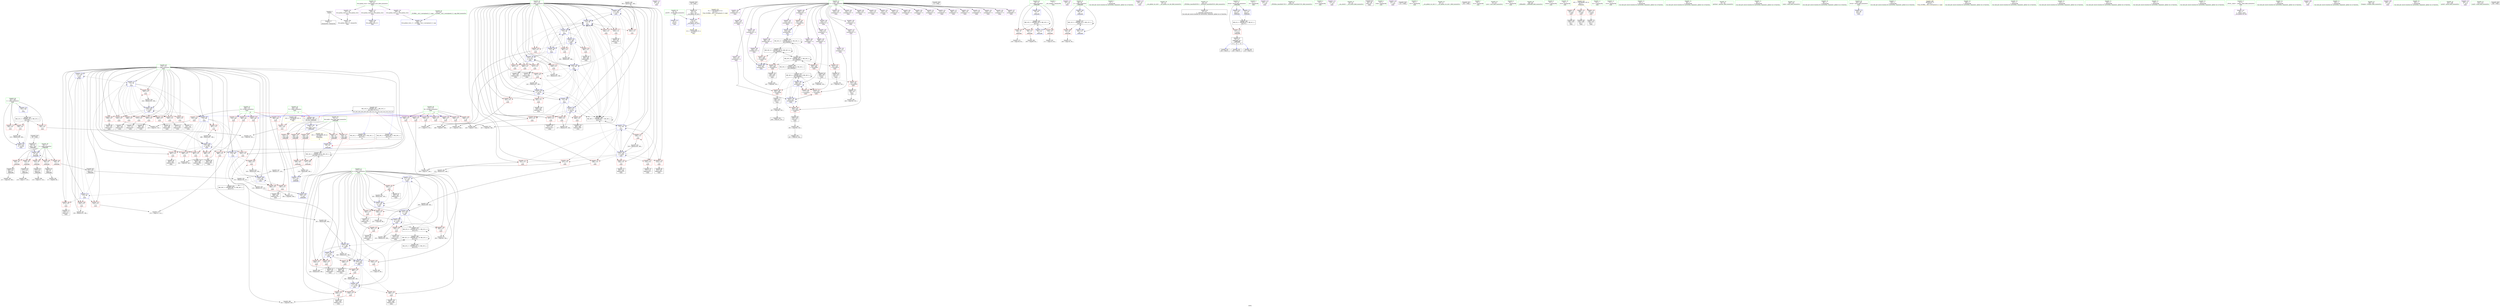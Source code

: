 digraph "SVFG" {
	label="SVFG";

	Node0x55820ba9e010 [shape=record,color=grey,label="{NodeID: 0\nNullPtr}"];
	Node0x55820ba9e010 -> Node0x55820bacdd00[style=solid];
	Node0x55820ba9e010 -> Node0x55820badb390[style=solid];
	Node0x55820bae1b70 [shape=record,color=grey,label="{NodeID: 360\n362 = Binary(361, 198, )\n}"];
	Node0x55820bae1b70 -> Node0x55820badcb50[style=solid];
	Node0x55820badc190 [shape=record,color=blue,label="{NodeID: 277\n173\<--88\ni\<--\nmain\n}"];
	Node0x55820badc190 -> Node0x55820bad5a20[style=dashed];
	Node0x55820badc190 -> Node0x55820bad5af0[style=dashed];
	Node0x55820badc190 -> Node0x55820bacfd10[style=dashed];
	Node0x55820badc190 -> Node0x55820bacfde0[style=dashed];
	Node0x55820badc190 -> Node0x55820bacfeb0[style=dashed];
	Node0x55820badc190 -> Node0x55820bacff80[style=dashed];
	Node0x55820badc190 -> Node0x55820bad0050[style=dashed];
	Node0x55820badc190 -> Node0x55820bad0120[style=dashed];
	Node0x55820badc190 -> Node0x55820bad01f0[style=dashed];
	Node0x55820badc190 -> Node0x55820badc8e0[style=dashed];
	Node0x55820badc190 -> Node0x55820badc9b0[style=dashed];
	Node0x55820bacfeb0 [shape=record,color=red,label="{NodeID: 194\n278\<--173\n\<--i\nmain\n}"];
	Node0x55820bacfeb0 -> Node0x55820bacf010[style=solid];
	Node0x55820bab7ef0 [shape=record,color=purple,label="{NodeID: 111\n189\<--16\n\<--.str.3\nmain\n}"];
	Node0x55820bab8ed0 [shape=record,color=green,label="{NodeID: 28\n8\<--10\n_ZL2PI\<--_ZL2PI_field_insensitive\nGlob }"];
	Node0x55820bab8ed0 -> Node0x55820badb0c0[style=solid];
	Node0x55820bab8ed0 -> Node0x55820badb490[style=solid];
	Node0x55820bad6280 [shape=record,color=grey,label="{NodeID: 388\n431 = cmp(429, 430, )\n}"];
	Node0x55820badd850 [shape=record,color=blue,label="{NodeID: 305\n173\<--88\ni\<--\nmain\n}"];
	Node0x55820badd850 -> Node0x55820bad0870[style=dashed];
	Node0x55820badd850 -> Node0x55820bad0940[style=dashed];
	Node0x55820badd850 -> Node0x55820bad0a10[style=dashed];
	Node0x55820badd850 -> Node0x55820badd920[style=dashed];
	Node0x55820badd850 -> Node0x55820baf8080[style=dashed];
	Node0x55820bad1570 [shape=record,color=red,label="{NodeID: 222\n397\<--175\n\<--j\nmain\n}"];
	Node0x55820bad1570 -> Node0x55820bad6e80[style=solid];
	Node0x55820bad30b0 [shape=record,color=purple,label="{NodeID: 139\n403\<--179\narrayidx103\<--G\nmain\n}"];
	Node0x55820bacdc00 [shape=record,color=green,label="{NodeID: 56\n31\<--524\n_GLOBAL__sub_I_sourspinach_0_1.cpp\<--_GLOBAL__sub_I_sourspinach_0_1.cpp_field_insensitive\n}"];
	Node0x55820bacdc00 -> Node0x55820badb290[style=solid];
	Node0x55820bb20b70 [shape=record,color=black,label="{NodeID: 499\n41 = PHI()\n}"];
	Node0x55820badab10 [shape=record,color=red,label="{NodeID: 250\n303\<--302\n\<--arrayidx43\nmain\n}"];
	Node0x55820badab10 -> Node0x55820bacf350[style=solid];
	Node0x55820bad4770 [shape=record,color=red,label="{NodeID: 167\n138\<--78\n\<--r\n_Z4ReadRi\n}"];
	Node0x55820bad4770 -> Node0x55820bae31f0[style=solid];
	Node0x55820bacf350 [shape=record,color=black,label="{NodeID: 84\n304\<--303\nconv44\<--\nmain\n}"];
	Node0x55820bacf350 -> Node0x55820bae28f0[style=solid];
	Node0x55820baada70 [shape=record,color=green,label="{NodeID: 1\n7\<--1\n__dso_handle\<--dummyObj\nGlob }"];
	Node0x55820bae1cf0 [shape=record,color=grey,label="{NodeID: 361\n417 = Binary(416, 198, )\n}"];
	Node0x55820bae1cf0 -> Node0x55820badd030[style=solid];
	Node0x55820badc260 [shape=record,color=blue,label="{NodeID: 278\n175\<--88\nj\<--\nmain\n}"];
	Node0x55820badc260 -> Node0x55820bad0ae0[style=dashed];
	Node0x55820badc260 -> Node0x55820bad0bb0[style=dashed];
	Node0x55820badc260 -> Node0x55820bad0c80[style=dashed];
	Node0x55820badc260 -> Node0x55820bad0d50[style=dashed];
	Node0x55820badc260 -> Node0x55820bad0e20[style=dashed];
	Node0x55820badc260 -> Node0x55820bad0ef0[style=dashed];
	Node0x55820badc260 -> Node0x55820bad0fc0[style=dashed];
	Node0x55820badc260 -> Node0x55820badc260[style=dashed];
	Node0x55820badc260 -> Node0x55820badc810[style=dashed];
	Node0x55820badc260 -> Node0x55820badca80[style=dashed];
	Node0x55820badc260 -> Node0x55820baf8580[style=dashed];
	Node0x55820bacff80 [shape=record,color=red,label="{NodeID: 195\n297\<--173\n\<--i\nmain\n}"];
	Node0x55820bacff80 -> Node0x55820bacf1b0[style=solid];
	Node0x55820bab7fc0 [shape=record,color=purple,label="{NodeID: 112\n193\<--18\n\<--.str.4\nmain\n}"];
	Node0x55820bab8fd0 [shape=record,color=green,label="{NodeID: 29\n29\<--33\nllvm.global_ctors\<--llvm.global_ctors_field_insensitive\nGlob }"];
	Node0x55820bab8fd0 -> Node0x55820bad1e40[style=solid];
	Node0x55820bab8fd0 -> Node0x55820bad1f40[style=solid];
	Node0x55820bab8fd0 -> Node0x55820bad2040[style=solid];
	Node0x55820bad6400 [shape=record,color=grey,label="{NodeID: 389\n459 = cmp(457, 458, )\n}"];
	Node0x55820badd920 [shape=record,color=blue,label="{NodeID: 306\n173\<--505\ni\<--inc159\nmain\n}"];
	Node0x55820badd920 -> Node0x55820bad0870[style=dashed];
	Node0x55820badd920 -> Node0x55820bad0940[style=dashed];
	Node0x55820badd920 -> Node0x55820bad0a10[style=dashed];
	Node0x55820badd920 -> Node0x55820badd920[style=dashed];
	Node0x55820badd920 -> Node0x55820baf8080[style=dashed];
	Node0x55820bad1640 [shape=record,color=red,label="{NodeID: 223\n404\<--175\n\<--j\nmain\n}"];
	Node0x55820bad1640 -> Node0x55820bab72c0[style=solid];
	Node0x55820bad3180 [shape=record,color=purple,label="{NodeID: 140\n406\<--179\narrayidx105\<--G\nmain\n}"];
	Node0x55820bad3180 -> Node0x55820badae50[style=solid];
	Node0x55820bacdd00 [shape=record,color=black,label="{NodeID: 57\n2\<--3\ndummyVal\<--dummyVal\n}"];
	Node0x55820bb20c40 [shape=record,color=black,label="{NodeID: 500\n59 = PHI()\n}"];
	Node0x55820bb20c40 -> Node0x55820bacdf00[style=solid];
	Node0x55820badabe0 [shape=record,color=red,label="{NodeID: 251\n315\<--314\n\<--arrayidx51\nmain\n}"];
	Node0x55820badabe0 -> Node0x55820badc740[style=solid];
	Node0x55820bad4840 [shape=record,color=red,label="{NodeID: 168\n145\<--80\n\<--n\n_Z4ReadRi\n}"];
	Node0x55820bad4840 -> Node0x55820bae3070[style=solid];
	Node0x55820bacf420 [shape=record,color=black,label="{NodeID: 85\n310\<--309\nidxprom48\<--\nmain\n}"];
	Node0x55820baadbf0 [shape=record,color=green,label="{NodeID: 2\n9\<--1\n\<--dummyObj\nCan only get source location for instruction, argument, global var or function.}"];
	Node0x55820bae1e70 [shape=record,color=grey,label="{NodeID: 362\n367 = Binary(366, 198, )\n}"];
	Node0x55820bae1e70 -> Node0x55820badcc20[style=solid];
	Node0x55820badc330 [shape=record,color=blue,label="{NodeID: 279\n177\<--253\nk\<--sub\nmain\n}"];
	Node0x55820badc330 -> Node0x55820bad9d40[style=dashed];
	Node0x55820badc330 -> Node0x55820bad9e10[style=dashed];
	Node0x55820badc330 -> Node0x55820bad9ee0[style=dashed];
	Node0x55820badc330 -> Node0x55820badc400[style=dashed];
	Node0x55820badc330 -> Node0x55820badc5a0[style=dashed];
	Node0x55820bad0050 [shape=record,color=red,label="{NodeID: 196\n309\<--173\n\<--i\nmain\n}"];
	Node0x55820bad0050 -> Node0x55820bacf420[style=solid];
	Node0x55820bab8090 [shape=record,color=purple,label="{NodeID: 113\n194\<--20\n\<--.str.5\nmain\n}"];
	Node0x55820bab62a0 [shape=record,color=green,label="{NodeID: 30\n34\<--35\n__cxx_global_var_init\<--__cxx_global_var_init_field_insensitive\n}"];
	Node0x55820bad6580 [shape=record,color=grey,label="{NodeID: 390\n249 = cmp(248, 250, )\n}"];
	Node0x55820badd9f0 [shape=record,color=blue,label="{NodeID: 307\n167\<--510\nt\<--inc162\nmain\n}"];
	Node0x55820badd9f0 -> Node0x55820baaadc0[style=dashed];
	Node0x55820bad1710 [shape=record,color=red,label="{NodeID: 224\n411\<--175\n\<--j\nmain\n}"];
	Node0x55820bad1710 -> Node0x55820bab7460[style=solid];
	Node0x55820bad3250 [shape=record,color=purple,label="{NodeID: 141\n410\<--179\narrayidx107\<--G\nmain\n}"];
	Node0x55820bacde00 [shape=record,color=black,label="{NodeID: 58\n42\<--43\n\<--_ZNSt8ios_base4InitD1Ev\nCan only get source location for instruction, argument, global var or function.}"];
	Node0x55820bb20da0 [shape=record,color=black,label="{NodeID: 501\n196 = PHI(70, )\n}"];
	Node0x55820badacb0 [shape=record,color=red,label="{NodeID: 252\n355\<--354\n\<--arrayidx73\nmain\n}"];
	Node0x55820badacb0 -> Node0x55820bacf900[style=solid];
	Node0x55820bad4910 [shape=record,color=red,label="{NodeID: 169\n127\<--126\n\<--\n_Z4ReadRi\n}"];
	Node0x55820bad4910 -> Node0x55820bae07f0[style=solid];
	Node0x55820bacf4f0 [shape=record,color=black,label="{NodeID: 86\n313\<--312\nidxprom50\<--\nmain\n}"];
	Node0x55820baae460 [shape=record,color=green,label="{NodeID: 3\n11\<--1\n.str\<--dummyObj\nGlob }"];
	Node0x55820baf5e60 [shape=record,color=black,label="{NodeID: 446\nMR_4V_4 = PHI(MR_4V_3, MR_4V_2, )\npts\{73 \}\n}"];
	Node0x55820baf5e60 -> Node0x55820bad3ce0[style=dashed];
	Node0x55820bae1ff0 [shape=record,color=grey,label="{NodeID: 363\n253 = Binary(252, 198, )\n}"];
	Node0x55820bae1ff0 -> Node0x55820badc330[style=solid];
	Node0x55820badc400 [shape=record,color=blue,label="{NodeID: 280\n177\<--282\nk\<--dec\nmain\n}"];
	Node0x55820badc400 -> Node0x55820bad9d40[style=dashed];
	Node0x55820badc400 -> Node0x55820bad9e10[style=dashed];
	Node0x55820badc400 -> Node0x55820bad9ee0[style=dashed];
	Node0x55820badc400 -> Node0x55820badc400[style=dashed];
	Node0x55820badc400 -> Node0x55820badc5a0[style=dashed];
	Node0x55820bad0120 [shape=record,color=red,label="{NodeID: 197\n316\<--173\n\<--i\nmain\n}"];
	Node0x55820bad0120 -> Node0x55820bacf5c0[style=solid];
	Node0x55820bab8160 [shape=record,color=purple,label="{NodeID: 114\n205\<--23\n\<--.str.6\nmain\n}"];
	Node0x55820bab6370 [shape=record,color=green,label="{NodeID: 31\n38\<--39\n_ZNSt8ios_base4InitC1Ev\<--_ZNSt8ios_base4InitC1Ev_field_insensitive\n}"];
	Node0x55820bad6700 [shape=record,color=grey,label="{NodeID: 391\n257 = cmp(256, 88, )\n}"];
	Node0x55820bad17e0 [shape=record,color=red,label="{NodeID: 225\n416\<--175\n\<--j\nmain\n}"];
	Node0x55820bad17e0 -> Node0x55820bae1cf0[style=solid];
	Node0x55820bad3320 [shape=record,color=purple,label="{NodeID: 142\n413\<--179\narrayidx109\<--G\nmain\n}"];
	Node0x55820bad3320 -> Node0x55820badcf60[style=solid];
	Node0x55820bacdf00 [shape=record,color=black,label="{NodeID: 59\n63\<--59\nconv\<--call\n__cxx_global_var_init.1\n}"];
	Node0x55820bacdf00 -> Node0x55820badb490[style=solid];
	Node0x55820bb20ea0 [shape=record,color=black,label="{NodeID: 502\n209 = PHI(70, )\n}"];
	Node0x55820bafc680 [shape=record,color=black,label="{NodeID: 419\nMR_34V_12 = PHI(MR_34V_13, MR_34V_11, )\npts\{1800000 \}\n}"];
	Node0x55820bafc680 -> Node0x55820badad80[style=dashed];
	Node0x55820bafc680 -> Node0x55820badae50[style=dashed];
	Node0x55820bafc680 -> Node0x55820badaf20[style=dashed];
	Node0x55820bafc680 -> Node0x55820badcf60[style=dashed];
	Node0x55820bafc680 -> Node0x55820baaabe0[style=dashed];
	Node0x55820bafc680 -> Node0x55820bafc680[style=dashed];
	Node0x55820bafc680 -> Node0x55820bafdf80[style=dashed];
	Node0x55820badad80 [shape=record,color=red,label="{NodeID: 253\n385\<--384\n\<--arrayidx91\nmain\n}"];
	Node0x55820badad80 -> Node0x55820bacfb70[style=solid];
	Node0x55820bad49e0 [shape=record,color=red,label="{NodeID: 170\n149\<--148\n\<--\n_Z4ReadRi\n}"];
	Node0x55820bad49e0 -> Node0x55820bae10f0[style=solid];
	Node0x55820bacf5c0 [shape=record,color=black,label="{NodeID: 87\n317\<--316\nidxprom52\<--\nmain\n}"];
	Node0x55820baae4f0 [shape=record,color=green,label="{NodeID: 4\n13\<--1\n.str.2\<--dummyObj\nGlob }"];
	Node0x55820baf6360 [shape=record,color=black,label="{NodeID: 447\nMR_14V_9 = PHI(MR_14V_7, MR_14V_3, )\npts\{166 170 172 \}\n|{<s0>8|<s1>10|<s2>10|<s3>10|<s4>10|<s5>10|<s6>10|<s7>11|<s8>11|<s9>11|<s10>11|<s11>11|<s12>11|<s13>11|<s14>11}}"];
	Node0x55820baf6360:s0 -> Node0x55820bb0b1f0[style=dashed,color=blue];
	Node0x55820baf6360:s1 -> Node0x55820bad4df0[style=dashed,color=blue];
	Node0x55820baf6360:s2 -> Node0x55820bad4ec0[style=dashed,color=blue];
	Node0x55820baf6360:s3 -> Node0x55820bad4f90[style=dashed,color=blue];
	Node0x55820baf6360:s4 -> Node0x55820bad5060[style=dashed,color=blue];
	Node0x55820baf6360:s5 -> Node0x55820bad5130[style=dashed,color=blue];
	Node0x55820baf6360:s6 -> Node0x55820baf76b0[style=dashed,color=blue];
	Node0x55820baf6360:s7 -> Node0x55820bad5200[style=dashed,color=blue];
	Node0x55820baf6360:s8 -> Node0x55820bad52d0[style=dashed,color=blue];
	Node0x55820baf6360:s9 -> Node0x55820bad53a0[style=dashed,color=blue];
	Node0x55820baf6360:s10 -> Node0x55820bad5470[style=dashed,color=blue];
	Node0x55820baf6360:s11 -> Node0x55820bad5540[style=dashed,color=blue];
	Node0x55820baf6360:s12 -> Node0x55820bad5610[style=dashed,color=blue];
	Node0x55820baf6360:s13 -> Node0x55820bad56e0[style=dashed,color=blue];
	Node0x55820baf6360:s14 -> Node0x55820baf7b80[style=dashed,color=blue];
	Node0x55820bae2170 [shape=record,color=grey,label="{NodeID: 364\n421 = Binary(420, 283, )\n}"];
	Node0x55820bae2170 -> Node0x55820badd100[style=solid];
	Node0x55820badc4d0 [shape=record,color=blue,label="{NodeID: 281\n286\<--277\narrayidx36\<--\nmain\n}"];
	Node0x55820badc4d0 -> Node0x55820bada970[style=dashed];
	Node0x55820badc4d0 -> Node0x55820badaa40[style=dashed];
	Node0x55820badc4d0 -> Node0x55820badab10[style=dashed];
	Node0x55820badc4d0 -> Node0x55820badabe0[style=dashed];
	Node0x55820badc4d0 -> Node0x55820badc4d0[style=dashed];
	Node0x55820badc4d0 -> Node0x55820badc740[style=dashed];
	Node0x55820badc4d0 -> Node0x55820bb00c80[style=dashed];
	Node0x55820bad01f0 [shape=record,color=red,label="{NodeID: 198\n333\<--173\n\<--i\nmain\n}"];
	Node0x55820bad01f0 -> Node0x55820bae1870[style=solid];
	Node0x55820bab8230 [shape=record,color=purple,label="{NodeID: 115\n220\<--25\n\<--.str.7\nmain\n}"];
	Node0x55820bab6470 [shape=record,color=green,label="{NodeID: 32\n44\<--45\n__cxa_atexit\<--__cxa_atexit_field_insensitive\n}"];
	Node0x55820bad6880 [shape=record,color=grey,label="{NodeID: 392\n239 = cmp(237, 238, )\n}"];
	Node0x55820bad18b0 [shape=record,color=red,label="{NodeID: 226\n435\<--175\n\<--j\nmain\n}"];
	Node0x55820bad18b0 -> Node0x55820bad6d00[style=solid];
	Node0x55820bad33f0 [shape=record,color=purple,label="{NodeID: 143\n441\<--179\narrayidx123\<--G\nmain\n}"];
	Node0x55820bacdfd0 [shape=record,color=black,label="{NodeID: 60\n162\<--88\nmain_ret\<--\nmain\n}"];
	Node0x55820bb20fa0 [shape=record,color=black,label="{NodeID: 503\n210 = PHI(70, )\n}"];
	Node0x55820badae50 [shape=record,color=red,label="{NodeID: 254\n407\<--406\n\<--arrayidx105\nmain\n}"];
	Node0x55820badae50 -> Node0x55820badcf60[style=solid];
	Node0x55820bad4ab0 [shape=record,color=red,label="{NodeID: 171\n201\<--165\n\<--T\nmain\n}"];
	Node0x55820bad4ab0 -> Node0x55820bae2a70[style=solid];
	Node0x55820bacf690 [shape=record,color=black,label="{NodeID: 88\n322\<--319\nidxprom55\<--\nmain\n}"];
	Node0x55820bab5f40 [shape=record,color=green,label="{NodeID: 5\n15\<--1\nstdin\<--dummyObj\nGlob }"];
	Node0x55820bae22f0 [shape=record,color=grey,label="{NodeID: 365\n320 = Binary(319, 198, )\n}"];
	Node0x55820bae22f0 -> Node0x55820badc670[style=solid];
	Node0x55820badc5a0 [shape=record,color=blue,label="{NodeID: 282\n177\<--290\nk\<--add\nmain\n}"];
	Node0x55820badc5a0 -> Node0x55820bad9fb0[style=dashed];
	Node0x55820badc5a0 -> Node0x55820bada080[style=dashed];
	Node0x55820badc5a0 -> Node0x55820bada150[style=dashed];
	Node0x55820badc5a0 -> Node0x55820badc670[style=dashed];
	Node0x55820badc5a0 -> Node0x55820bb00780[style=dashed];
	Node0x55820bad02c0 [shape=record,color=red,label="{NodeID: 199\n339\<--173\n\<--i\nmain\n}"];
	Node0x55820bad02c0 -> Node0x55820bad6b80[style=solid];
	Node0x55820bad1d70 [shape=record,color=purple,label="{NodeID: 116\n501\<--27\n\<--.str.8\nmain\n}"];
	Node0x55820bab6570 [shape=record,color=green,label="{NodeID: 33\n43\<--49\n_ZNSt8ios_base4InitD1Ev\<--_ZNSt8ios_base4InitD1Ev_field_insensitive\n}"];
	Node0x55820bab6570 -> Node0x55820bacde00[style=solid];
	Node0x55820bad6a00 [shape=record,color=grey,label="{NodeID: 393\n447 = cmp(446, 250, )\n}"];
	Node0x55820bad1980 [shape=record,color=red,label="{NodeID: 227\n442\<--175\n\<--j\nmain\n}"];
	Node0x55820bad1980 -> Node0x55820bab7600[style=solid];
	Node0x55820bad34c0 [shape=record,color=purple,label="{NodeID: 144\n444\<--179\narrayidx125\<--G\nmain\n}"];
	Node0x55820bad34c0 -> Node0x55820badaf20[style=solid];
	Node0x55820bace0a0 [shape=record,color=black,label="{NodeID: 61\n93\<--90\nconv\<--call\n_Z4ReadRi\n}"];
	Node0x55820bace0a0 -> Node0x55820badb8a0[style=solid];
	Node0x55820bb210e0 [shape=record,color=black,label="{NodeID: 504\n221 = PHI()\n}"];
	Node0x55820badaf20 [shape=record,color=red,label="{NodeID: 255\n445\<--444\n\<--arrayidx125\nmain\n}"];
	Node0x55820badaf20 -> Node0x55820bab76d0[style=solid];
	Node0x55820bad4b80 [shape=record,color=red,label="{NodeID: 172\n200\<--167\n\<--t\nmain\n}"];
	Node0x55820bad4b80 -> Node0x55820bae2a70[style=solid];
	Node0x55820bacf760 [shape=record,color=black,label="{NodeID: 89\n350\<--349\nidxprom70\<--\nmain\n}"];
	Node0x55820bab5fd0 [shape=record,color=green,label="{NodeID: 6\n16\<--1\n.str.3\<--dummyObj\nGlob }"];
	Node0x55820bae2470 [shape=record,color=grey,label="{NodeID: 366\n392 = Binary(391, 198, )\n}"];
	Node0x55820bae2470 -> Node0x55820badcdc0[style=solid];
	Node0x55820badc670 [shape=record,color=blue,label="{NodeID: 283\n177\<--320\nk\<--inc54\nmain\n}"];
	Node0x55820badc670 -> Node0x55820bad9fb0[style=dashed];
	Node0x55820badc670 -> Node0x55820bada080[style=dashed];
	Node0x55820badc670 -> Node0x55820bada150[style=dashed];
	Node0x55820badc670 -> Node0x55820badc670[style=dashed];
	Node0x55820badc670 -> Node0x55820bb00780[style=dashed];
	Node0x55820bad0390 [shape=record,color=red,label="{NodeID: 200\n349\<--173\n\<--i\nmain\n}"];
	Node0x55820bad0390 -> Node0x55820bacf760[style=solid];
	Node0x55820bad1e40 [shape=record,color=purple,label="{NodeID: 117\n529\<--29\nllvm.global_ctors_0\<--llvm.global_ctors\nGlob }"];
	Node0x55820bad1e40 -> Node0x55820badb190[style=solid];
	Node0x55820bab6670 [shape=record,color=green,label="{NodeID: 34\n56\<--57\n__cxx_global_var_init.1\<--__cxx_global_var_init.1_field_insensitive\n}"];
	Node0x55820bad6b80 [shape=record,color=grey,label="{NodeID: 394\n341 = cmp(339, 340, )\n}"];
	Node0x55820bad1a50 [shape=record,color=red,label="{NodeID: 228\n451\<--175\n\<--j\nmain\n}"];
	Node0x55820bad1a50 -> Node0x55820bae0670[style=solid];
	Node0x55820bad3590 [shape=record,color=purple,label="{NodeID: 145\n463\<--179\narrayidx137\<--G\nmain\n}"];
	Node0x55820bace170 [shape=record,color=black,label="{NodeID: 62\n96\<--95\nconv1\<--\n_Z4ReadRi\n}"];
	Node0x55820bace170 -> Node0x55820bae3c70[style=solid];
	Node0x55820bb211b0 [shape=record,color=black,label="{NodeID: 505\n502 = PHI()\n}"];
	Node0x55820badaff0 [shape=record,color=red,label="{NodeID: 256\n467\<--466\n\<--arrayidx139\nmain\n}"];
	Node0x55820badaff0 -> Node0x55820badd510[style=solid];
	Node0x55820bad4c50 [shape=record,color=red,label="{NodeID: 173\n204\<--167\n\<--t\nmain\n}"];
	Node0x55820bacf830 [shape=record,color=black,label="{NodeID: 90\n353\<--352\nidxprom72\<--\nmain\n}"];
	Node0x55820bab6060 [shape=record,color=green,label="{NodeID: 7\n18\<--1\n.str.4\<--dummyObj\nGlob }"];
	Node0x55820bae25f0 [shape=record,color=grey,label="{NodeID: 367\n226 = Binary(225, 198, )\n}"];
	Node0x55820bae25f0 -> Node0x55820badc0c0[style=solid];
	Node0x55820badc740 [shape=record,color=blue,label="{NodeID: 284\n323\<--315\narrayidx56\<--\nmain\n}"];
	Node0x55820badc740 -> Node0x55820badab10[style=dashed];
	Node0x55820badc740 -> Node0x55820badabe0[style=dashed];
	Node0x55820badc740 -> Node0x55820badc740[style=dashed];
	Node0x55820badc740 -> Node0x55820bb00c80[style=dashed];
	Node0x55820bad0460 [shape=record,color=red,label="{NodeID: 201\n366\<--173\n\<--i\nmain\n}"];
	Node0x55820bad0460 -> Node0x55820bae1e70[style=solid];
	Node0x55820bad1f40 [shape=record,color=purple,label="{NodeID: 118\n530\<--29\nllvm.global_ctors_1\<--llvm.global_ctors\nGlob }"];
	Node0x55820bad1f40 -> Node0x55820badb290[style=solid];
	Node0x55820bab6770 [shape=record,color=green,label="{NodeID: 35\n61\<--62\nacos\<--acos_field_insensitive\n}"];
	Node0x55820bad6d00 [shape=record,color=grey,label="{NodeID: 395\n437 = cmp(435, 436, )\n}"];
	Node0x55820bad1b20 [shape=record,color=red,label="{NodeID: 229\n457\<--175\n\<--j\nmain\n}"];
	Node0x55820bad1b20 -> Node0x55820bad6400[style=solid];
	Node0x55820bad3660 [shape=record,color=purple,label="{NodeID: 146\n466\<--179\narrayidx139\<--G\nmain\n}"];
	Node0x55820bad3660 -> Node0x55820badaff0[style=solid];
	Node0x55820bace240 [shape=record,color=black,label="{NodeID: 63\n106\<--105\nconv2\<--\n_Z4ReadRi\n}"];
	Node0x55820bace240 -> Node0x55820bad5e00[style=solid];
	Node0x55820bb21280 [shape=record,color=black,label="{NodeID: 506\n71 = PHI(165, 169, 171, )\n0th arg _Z4ReadRi }"];
	Node0x55820bb21280 -> Node0x55820badb560[style=solid];
	Node0x55820badb0c0 [shape=record,color=blue,label="{NodeID: 257\n8\<--9\n_ZL2PI\<--\nGlob }"];
	Node0x55820bad4d20 [shape=record,color=red,label="{NodeID: 174\n509\<--167\n\<--t\nmain\n}"];
	Node0x55820bad4d20 -> Node0x55820bae0970[style=solid];
	Node0x55820bacf900 [shape=record,color=black,label="{NodeID: 91\n356\<--355\nconv74\<--\nmain\n}"];
	Node0x55820bacf900 -> Node0x55820bae37f0[style=solid];
	Node0x55820bab58b0 [shape=record,color=green,label="{NodeID: 8\n20\<--1\n.str.5\<--dummyObj\nGlob }"];
	Node0x55820bae2770 [shape=record,color=grey,label="{NodeID: 368\n123 = cmp(122, 124, )\n}"];
	Node0x55820badc810 [shape=record,color=blue,label="{NodeID: 285\n175\<--329\nj\<--inc59\nmain\n}"];
	Node0x55820badc810 -> Node0x55820bad0ae0[style=dashed];
	Node0x55820badc810 -> Node0x55820bad0bb0[style=dashed];
	Node0x55820badc810 -> Node0x55820bad0c80[style=dashed];
	Node0x55820badc810 -> Node0x55820bad0d50[style=dashed];
	Node0x55820badc810 -> Node0x55820bad0e20[style=dashed];
	Node0x55820badc810 -> Node0x55820bad0ef0[style=dashed];
	Node0x55820badc810 -> Node0x55820bad0fc0[style=dashed];
	Node0x55820badc810 -> Node0x55820badc260[style=dashed];
	Node0x55820badc810 -> Node0x55820badc810[style=dashed];
	Node0x55820badc810 -> Node0x55820badca80[style=dashed];
	Node0x55820badc810 -> Node0x55820baf8580[style=dashed];
	Node0x55820bad0530 [shape=record,color=red,label="{NodeID: 202\n401\<--173\n\<--i\nmain\n}"];
	Node0x55820bad0530 -> Node0x55820bacfc40[style=solid];
	Node0x55820bad2040 [shape=record,color=purple,label="{NodeID: 119\n531\<--29\nllvm.global_ctors_2\<--llvm.global_ctors\nGlob }"];
	Node0x55820bad2040 -> Node0x55820badb390[style=solid];
	Node0x55820bab6870 [shape=record,color=green,label="{NodeID: 36\n68\<--69\n_Z4ReadRi\<--_Z4ReadRi_field_insensitive\n}"];
	Node0x55820bad6e80 [shape=record,color=grey,label="{NodeID: 396\n399 = cmp(397, 398, )\n}"];
	Node0x55820bad1bf0 [shape=record,color=red,label="{NodeID: 230\n464\<--175\n\<--j\nmain\n}"];
	Node0x55820bad1bf0 -> Node0x55820bab7870[style=solid];
	Node0x55820bad3730 [shape=record,color=purple,label="{NodeID: 147\n470\<--179\narrayidx141\<--G\nmain\n}"];
	Node0x55820bace310 [shape=record,color=black,label="{NodeID: 64\n117\<--116\nconv7\<--\n_Z4ReadRi\n}"];
	Node0x55820bace310 -> Node0x55820bad5f80[style=solid];
	Node0x55820bafdf80 [shape=record,color=black,label="{NodeID: 424\nMR_34V_15 = PHI(MR_34V_16, MR_34V_14, )\npts\{1800000 \}\n}"];
	Node0x55820bafdf80 -> Node0x55820badaf20[style=dashed];
	Node0x55820bafdf80 -> Node0x55820badaff0[style=dashed];
	Node0x55820bafdf80 -> Node0x55820badd510[style=dashed];
	Node0x55820bafdf80 -> Node0x55820baaabe0[style=dashed];
	Node0x55820bafdf80 -> Node0x55820bafdf80[style=dashed];
	Node0x55820badb190 [shape=record,color=blue,label="{NodeID: 258\n529\<--30\nllvm.global_ctors_0\<--\nGlob }"];
	Node0x55820bad4df0 [shape=record,color=red,label="{NodeID: 175\n214\<--169\n\<--N\nmain\n}"];
	Node0x55820bad4df0 -> Node0x55820bae2d70[style=solid];
	Node0x55820bacf9d0 [shape=record,color=black,label="{NodeID: 92\n380\<--379\nidxprom88\<--\nmain\n}"];
	Node0x55820bab5940 [shape=record,color=green,label="{NodeID: 9\n22\<--1\nstdout\<--dummyObj\nGlob }"];
	Node0x55820bae28f0 [shape=record,color=grey,label="{NodeID: 369\n305 = cmp(304, 250, )\n}"];
	Node0x55820bae28f0 -> Node0x55820b693150[style=solid];
	Node0x55820badc8e0 [shape=record,color=blue,label="{NodeID: 286\n173\<--334\ni\<--inc62\nmain\n}"];
	Node0x55820badc8e0 -> Node0x55820bad5a20[style=dashed];
	Node0x55820badc8e0 -> Node0x55820bad5af0[style=dashed];
	Node0x55820badc8e0 -> Node0x55820bacfd10[style=dashed];
	Node0x55820badc8e0 -> Node0x55820bacfde0[style=dashed];
	Node0x55820badc8e0 -> Node0x55820bacfeb0[style=dashed];
	Node0x55820badc8e0 -> Node0x55820bacff80[style=dashed];
	Node0x55820badc8e0 -> Node0x55820bad0050[style=dashed];
	Node0x55820badc8e0 -> Node0x55820bad0120[style=dashed];
	Node0x55820badc8e0 -> Node0x55820bad01f0[style=dashed];
	Node0x55820badc8e0 -> Node0x55820badc8e0[style=dashed];
	Node0x55820badc8e0 -> Node0x55820badc9b0[style=dashed];
	Node0x55820bad0600 [shape=record,color=red,label="{NodeID: 203\n425\<--173\n\<--i\nmain\n}"];
	Node0x55820bad0600 -> Node0x55820bae16f0[style=solid];
	Node0x55820bad2140 [shape=record,color=purple,label="{NodeID: 120\n219\<--179\narrayidx\<--G\nmain\n}"];
	Node0x55820bab6970 [shape=record,color=green,label="{NodeID: 37\n72\<--73\nretval\<--retval_field_insensitive\n_Z4ReadRi\n}"];
	Node0x55820bab6970 -> Node0x55820bad3ce0[style=solid];
	Node0x55820bab6970 -> Node0x55820badb970[style=solid];
	Node0x55820bab6970 -> Node0x55820badbd80[style=solid];
	Node0x55820bad9be0 [shape=record,color=red,label="{NodeID: 231\n471\<--175\n\<--j\nmain\n}"];
	Node0x55820bad9be0 -> Node0x55820bab7a10[style=solid];
	Node0x55820bad3800 [shape=record,color=purple,label="{NodeID: 148\n473\<--179\narrayidx143\<--G\nmain\n}"];
	Node0x55820bad3800 -> Node0x55820badd510[style=solid];
	Node0x55820bace3e0 [shape=record,color=black,label="{NodeID: 65\n122\<--121\nconv10\<--\n_Z4ReadRi\n}"];
	Node0x55820bace3e0 -> Node0x55820bae2770[style=solid];
	Node0x55820badb290 [shape=record,color=blue,label="{NodeID: 259\n530\<--31\nllvm.global_ctors_1\<--_GLOBAL__sub_I_sourspinach_0_1.cpp\nGlob }"];
	Node0x55820bad4ec0 [shape=record,color=red,label="{NodeID: 176\n232\<--169\n\<--N\nmain\n}"];
	Node0x55820bad4ec0 -> Node0x55820bae3370[style=solid];
	Node0x55820bacfaa0 [shape=record,color=black,label="{NodeID: 93\n383\<--382\nidxprom90\<--\nmain\n}"];
	Node0x55820bab59d0 [shape=record,color=green,label="{NodeID: 10\n23\<--1\n.str.6\<--dummyObj\nGlob }"];
	Node0x55820bb07890 [shape=record,color=yellow,style=double,label="{NodeID: 453\n16V_1 = ENCHI(MR_16V_0)\npts\{1 \}\nFun[main]}"];
	Node0x55820bb07890 -> Node0x55820bad3a70[style=dashed];
	Node0x55820bb07890 -> Node0x55820bad3b40[style=dashed];
	Node0x55820bb07890 -> Node0x55820bad3c10[style=dashed];
	Node0x55820bae2a70 [shape=record,color=grey,label="{NodeID: 370\n202 = cmp(200, 201, )\n}"];
	Node0x55820badc9b0 [shape=record,color=blue,label="{NodeID: 287\n173\<--88\ni\<--\nmain\n}"];
	Node0x55820badc9b0 -> Node0x55820bad02c0[style=dashed];
	Node0x55820badc9b0 -> Node0x55820bad0390[style=dashed];
	Node0x55820badc9b0 -> Node0x55820bad0460[style=dashed];
	Node0x55820badc9b0 -> Node0x55820bad0530[style=dashed];
	Node0x55820badc9b0 -> Node0x55820bad0600[style=dashed];
	Node0x55820badc9b0 -> Node0x55820bad06d0[style=dashed];
	Node0x55820badc9b0 -> Node0x55820bad07a0[style=dashed];
	Node0x55820badc9b0 -> Node0x55820badd780[style=dashed];
	Node0x55820badc9b0 -> Node0x55820badd850[style=dashed];
	Node0x55820bad06d0 [shape=record,color=red,label="{NodeID: 204\n461\<--173\n\<--i\nmain\n}"];
	Node0x55820bad06d0 -> Node0x55820bab77a0[style=solid];
	Node0x55820bad2210 [shape=record,color=purple,label="{NodeID: 121\n243\<--179\narrayidx18\<--G\nmain\n}"];
	Node0x55820bab6a40 [shape=record,color=green,label="{NodeID: 38\n74\<--75\nfirst.addr\<--first.addr_field_insensitive\n_Z4ReadRi\n}"];
	Node0x55820bab6a40 -> Node0x55820bad3db0[style=solid];
	Node0x55820bab6a40 -> Node0x55820bad3e80[style=solid];
	Node0x55820bab6a40 -> Node0x55820bad3f50[style=solid];
	Node0x55820bab6a40 -> Node0x55820bad4020[style=solid];
	Node0x55820bab6a40 -> Node0x55820bad40f0[style=solid];
	Node0x55820bab6a40 -> Node0x55820badb560[style=solid];
	Node0x55820bad9c70 [shape=record,color=red,label="{NodeID: 232\n476\<--175\n\<--j\nmain\n}"];
	Node0x55820bad9c70 -> Node0x55820bae0f70[style=solid];
	Node0x55820bad38d0 [shape=record,color=purple,label="{NodeID: 149\n499\<--179\narrayidx156\<--G\nmain\n}"];
	Node0x55820bace4b0 [shape=record,color=black,label="{NodeID: 66\n131\<--130\nconv13\<--\n_Z4ReadRi\n}"];
	Node0x55820bace4b0 -> Node0x55820bae13f0[style=solid];
	Node0x55820bafe980 [shape=record,color=black,label="{NodeID: 426\nMR_10V_3 = PHI(MR_10V_6, MR_10V_2, )\npts\{79 \}\n}"];
	Node0x55820bafe980 -> Node0x55820bad45d0[style=dashed];
	Node0x55820bafe980 -> Node0x55820bad46a0[style=dashed];
	Node0x55820bafe980 -> Node0x55820bad4770[style=dashed];
	Node0x55820bafe980 -> Node0x55820badbbe0[style=dashed];
	Node0x55820bafe980 -> Node0x55820bafe980[style=dashed];
	Node0x55820b693150 [shape=record,color=black,label="{NodeID: 343\n307 = PHI(103, 305, )\n}"];
	Node0x55820badb390 [shape=record,color=blue, style = dotted,label="{NodeID: 260\n531\<--3\nllvm.global_ctors_2\<--dummyVal\nGlob }"];
	Node0x55820bad4f90 [shape=record,color=red,label="{NodeID: 177\n340\<--169\n\<--N\nmain\n}"];
	Node0x55820bad4f90 -> Node0x55820bad6b80[style=solid];
	Node0x55820bacfb70 [shape=record,color=black,label="{NodeID: 94\n386\<--385\nconv92\<--\nmain\n}"];
	Node0x55820bacfb70 -> Node0x55820bae34f0[style=solid];
	Node0x55820bab5a60 [shape=record,color=green,label="{NodeID: 11\n25\<--1\n.str.7\<--dummyObj\nGlob }"];
	Node0x55820bae2bf0 [shape=record,color=grey,label="{NodeID: 371\n295 = cmp(293, 294, )\n}"];
	Node0x55820badca80 [shape=record,color=blue,label="{NodeID: 288\n175\<--88\nj\<--\nmain\n}"];
	Node0x55820badca80 -> Node0x55820bad1090[style=dashed];
	Node0x55820badca80 -> Node0x55820bad1160[style=dashed];
	Node0x55820badca80 -> Node0x55820bad1230[style=dashed];
	Node0x55820badca80 -> Node0x55820badca80[style=dashed];
	Node0x55820badca80 -> Node0x55820badcb50[style=dashed];
	Node0x55820badca80 -> Node0x55820badccf0[style=dashed];
	Node0x55820badca80 -> Node0x55820badd2a0[style=dashed];
	Node0x55820badca80 -> Node0x55820baf8580[style=dashed];
	Node0x55820bad07a0 [shape=record,color=red,label="{NodeID: 205\n487\<--173\n\<--i\nmain\n}"];
	Node0x55820bad07a0 -> Node0x55820bae0af0[style=solid];
	Node0x55820bad22e0 [shape=record,color=purple,label="{NodeID: 122\n246\<--179\narrayidx20\<--G\nmain\n}"];
	Node0x55820bad22e0 -> Node0x55820bada8a0[style=solid];
	Node0x55820bab6b10 [shape=record,color=green,label="{NodeID: 39\n76\<--77\nc\<--c_field_insensitive\n_Z4ReadRi\n}"];
	Node0x55820bab6b10 -> Node0x55820bad41c0[style=solid];
	Node0x55820bab6b10 -> Node0x55820bad4290[style=solid];
	Node0x55820bab6b10 -> Node0x55820bad4360[style=solid];
	Node0x55820bab6b10 -> Node0x55820bad4430[style=solid];
	Node0x55820bab6b10 -> Node0x55820bad4500[style=solid];
	Node0x55820bab6b10 -> Node0x55820badb8a0[style=solid];
	Node0x55820baaaaf0 [shape=record,color=black,label="{NodeID: 399\nMR_32V_12 = PHI(MR_32V_19, MR_32V_3, )\npts\{178 \}\n}"];
	Node0x55820baaaaf0 -> Node0x55820badcc20[style=dashed];
	Node0x55820baaaaf0 -> Node0x55820baaaaf0[style=dashed];
	Node0x55820baaaaf0 -> Node0x55820baf8a80[style=dashed];
	Node0x55820bad9d40 [shape=record,color=red,label="{NodeID: 233\n256\<--177\n\<--k\nmain\n}"];
	Node0x55820bad9d40 -> Node0x55820bad6700[style=solid];
	Node0x55820bad39a0 [shape=record,color=purple,label="{NodeID: 150\n500\<--179\narraydecay\<--G\nmain\n}"];
	Node0x55820bace580 [shape=record,color=black,label="{NodeID: 67\n70\<--157\n_Z4ReadRi_ret\<--\n_Z4ReadRi\n|{<s0>8|<s1>10|<s2>11}}"];
	Node0x55820bace580:s0 -> Node0x55820bb20da0[style=solid,color=blue];
	Node0x55820bace580:s1 -> Node0x55820bb20ea0[style=solid,color=blue];
	Node0x55820bace580:s2 -> Node0x55820bb20fa0[style=solid,color=blue];
	Node0x55820bafee80 [shape=record,color=black,label="{NodeID: 427\nMR_12V_3 = PHI(MR_12V_5, MR_12V_2, )\npts\{81 \}\n}"];
	Node0x55820bafee80 -> Node0x55820bad4840[style=dashed];
	Node0x55820bafee80 -> Node0x55820badba40[style=dashed];
	Node0x55820bafee80 -> Node0x55820bafee80[style=dashed];
	Node0x55820badff50 [shape=record,color=black,label="{NodeID: 344\n269 = PHI(103, 267, )\n}"];
	Node0x55820badb490 [shape=record,color=blue,label="{NodeID: 261\n8\<--63\n_ZL2PI\<--conv\n__cxx_global_var_init.1\n|{<s0>15}}"];
	Node0x55820badb490:s0 -> Node0x55820bb0b5c0[style=dashed,color=blue];
	Node0x55820bad5060 [shape=record,color=red,label="{NodeID: 178\n430\<--169\n\<--N\nmain\n}"];
	Node0x55820bad5060 -> Node0x55820bad6280[style=solid];
	Node0x55820bacfc40 [shape=record,color=black,label="{NodeID: 95\n402\<--401\nidxprom102\<--\nmain\n}"];
	Node0x55820baad700 [shape=record,color=green,label="{NodeID: 12\n27\<--1\n.str.8\<--dummyObj\nGlob }"];
	Node0x55820bb08490 [shape=record,color=yellow,style=double,label="{NodeID: 455\n20V_1 = ENCHI(MR_20V_0)\npts\{166 \}\nFun[main]|{<s0>8}}"];
	Node0x55820bb08490:s0 -> Node0x55820badb7d0[style=dashed,color=red];
	Node0x55820bae2d70 [shape=record,color=grey,label="{NodeID: 372\n215 = cmp(213, 214, )\n}"];
	Node0x55820badcb50 [shape=record,color=blue,label="{NodeID: 289\n175\<--362\nj\<--inc79\nmain\n}"];
	Node0x55820badcb50 -> Node0x55820bad1090[style=dashed];
	Node0x55820badcb50 -> Node0x55820bad1160[style=dashed];
	Node0x55820badcb50 -> Node0x55820bad1230[style=dashed];
	Node0x55820badcb50 -> Node0x55820badca80[style=dashed];
	Node0x55820badcb50 -> Node0x55820badcb50[style=dashed];
	Node0x55820badcb50 -> Node0x55820badccf0[style=dashed];
	Node0x55820badcb50 -> Node0x55820badd2a0[style=dashed];
	Node0x55820badcb50 -> Node0x55820baf8580[style=dashed];
	Node0x55820bad0870 [shape=record,color=red,label="{NodeID: 206\n493\<--173\n\<--i\nmain\n}"];
	Node0x55820bad0870 -> Node0x55820bae2ef0[style=solid];
	Node0x55820bad23b0 [shape=record,color=purple,label="{NodeID: 123\n261\<--179\narrayidx24\<--G\nmain\n}"];
	Node0x55820bab6be0 [shape=record,color=green,label="{NodeID: 40\n78\<--79\nr\<--r_field_insensitive\n_Z4ReadRi\n}"];
	Node0x55820bab6be0 -> Node0x55820bad45d0[style=solid];
	Node0x55820bab6be0 -> Node0x55820bad46a0[style=solid];
	Node0x55820bab6be0 -> Node0x55820bad4770[style=solid];
	Node0x55820bab6be0 -> Node0x55820badb630[style=solid];
	Node0x55820bab6be0 -> Node0x55820badbbe0[style=solid];
	Node0x55820baaabe0 [shape=record,color=black,label="{NodeID: 400\nMR_34V_10 = PHI(MR_34V_17, MR_34V_3, )\npts\{1800000 \}\n}"];
	Node0x55820baaabe0 -> Node0x55820badacb0[style=dashed];
	Node0x55820baaabe0 -> Node0x55820badad80[style=dashed];
	Node0x55820baaabe0 -> Node0x55820badaf20[style=dashed];
	Node0x55820baaabe0 -> Node0x55820baaabe0[style=dashed];
	Node0x55820baaabe0 -> Node0x55820baf8f80[style=dashed];
	Node0x55820baaabe0 -> Node0x55820bafc680[style=dashed];
	Node0x55820baaabe0 -> Node0x55820bafdf80[style=dashed];
	Node0x55820bad9e10 [shape=record,color=red,label="{NodeID: 234\n262\<--177\n\<--k\nmain\n}"];
	Node0x55820bad9e10 -> Node0x55820bacecd0[style=solid];
	Node0x55820bad3a70 [shape=record,color=red,label="{NodeID: 151\n182\<--15\n\<--stdin\nmain\n}"];
	Node0x55820bad3a70 -> Node0x55820bace650[style=solid];
	Node0x55820bace650 [shape=record,color=black,label="{NodeID: 68\n185\<--182\ncall\<--\nmain\n}"];
	Node0x55820baff380 [shape=record,color=black,label="{NodeID: 428\nMR_14V_3 = PHI(MR_14V_8, MR_14V_2, )\npts\{166 170 172 \}\n}"];
	Node0x55820baff380 -> Node0x55820bad4910[style=dashed];
	Node0x55820baff380 -> Node0x55820bad49e0[style=dashed];
	Node0x55820baff380 -> Node0x55820badbb10[style=dashed];
	Node0x55820baff380 -> Node0x55820badbcb0[style=dashed];
	Node0x55820baff380 -> Node0x55820baff380[style=dashed];
	Node0x55820baff380 -> Node0x55820baf6360[style=dashed];
	Node0x55820bae04f0 [shape=record,color=grey,label="{NodeID: 345\n290 = Binary(289, 198, )\n}"];
	Node0x55820bae04f0 -> Node0x55820badc5a0[style=solid];
	Node0x55820badb560 [shape=record,color=blue,label="{NodeID: 262\n74\<--71\nfirst.addr\<--first\n_Z4ReadRi\n}"];
	Node0x55820badb560 -> Node0x55820bad3db0[style=dashed];
	Node0x55820badb560 -> Node0x55820bad3e80[style=dashed];
	Node0x55820badb560 -> Node0x55820bad3f50[style=dashed];
	Node0x55820badb560 -> Node0x55820bad4020[style=dashed];
	Node0x55820badb560 -> Node0x55820bad40f0[style=dashed];
	Node0x55820bad5130 [shape=record,color=red,label="{NodeID: 179\n494\<--169\n\<--N\nmain\n}"];
	Node0x55820bad5130 -> Node0x55820bae2ef0[style=solid];
	Node0x55820bab72c0 [shape=record,color=black,label="{NodeID: 96\n405\<--404\nidxprom104\<--\nmain\n}"];
	Node0x55820baad790 [shape=record,color=green,label="{NodeID: 13\n30\<--1\n\<--dummyObj\nCan only get source location for instruction, argument, global var or function.}"];
	Node0x55820bae2ef0 [shape=record,color=grey,label="{NodeID: 373\n495 = cmp(493, 494, )\n}"];
	Node0x55820badcc20 [shape=record,color=blue,label="{NodeID: 290\n177\<--367\nk\<--sub81\nmain\n}"];
	Node0x55820badcc20 -> Node0x55820bada220[style=dashed];
	Node0x55820badcc20 -> Node0x55820bada2f0[style=dashed];
	Node0x55820badcc20 -> Node0x55820bada3c0[style=dashed];
	Node0x55820badcc20 -> Node0x55820bada490[style=dashed];
	Node0x55820badcc20 -> Node0x55820badd100[style=dashed];
	Node0x55820badcc20 -> Node0x55820badd1d0[style=dashed];
	Node0x55820bad0940 [shape=record,color=red,label="{NodeID: 207\n497\<--173\n\<--i\nmain\n}"];
	Node0x55820bad0940 -> Node0x55820bab7ae0[style=solid];
	Node0x55820bad2480 [shape=record,color=purple,label="{NodeID: 124\n264\<--179\narrayidx26\<--G\nmain\n}"];
	Node0x55820bad2480 -> Node0x55820bada970[style=solid];
	Node0x55820bab6cb0 [shape=record,color=green,label="{NodeID: 41\n80\<--81\nn\<--n_field_insensitive\n_Z4ReadRi\n}"];
	Node0x55820bab6cb0 -> Node0x55820bad4840[style=solid];
	Node0x55820bab6cb0 -> Node0x55820badb700[style=solid];
	Node0x55820bab6cb0 -> Node0x55820badba40[style=solid];
	Node0x55820bad9ee0 [shape=record,color=red,label="{NodeID: 235\n281\<--177\n\<--k\nmain\n}"];
	Node0x55820bad9ee0 -> Node0x55820bacf0e0[style=solid];
	Node0x55820bad9ee0 -> Node0x55820bae0c70[style=solid];
	Node0x55820bad3b40 [shape=record,color=red,label="{NodeID: 152\n188\<--15\n\<--stdin\nmain\n}"];
	Node0x55820bad3b40 -> Node0x55820bace720[style=solid];
	Node0x55820bace720 [shape=record,color=black,label="{NodeID: 69\n191\<--188\ncall1\<--\nmain\n}"];
	Node0x55820bae0670 [shape=record,color=grey,label="{NodeID: 346\n452 = Binary(451, 198, )\n}"];
	Node0x55820bae0670 -> Node0x55820badd370[style=solid];
	Node0x55820badb630 [shape=record,color=blue,label="{NodeID: 263\n78\<--84\nr\<--\n_Z4ReadRi\n}"];
	Node0x55820badb630 -> Node0x55820bafe980[style=dashed];
	Node0x55820bad5200 [shape=record,color=red,label="{NodeID: 180\n238\<--171\n\<--M\nmain\n}"];
	Node0x55820bad5200 -> Node0x55820bad6880[style=solid];
	Node0x55820bab7390 [shape=record,color=black,label="{NodeID: 97\n409\<--408\nidxprom106\<--\nmain\n}"];
	Node0x55820baad860 [shape=record,color=green,label="{NodeID: 14\n60\<--1\n\<--dummyObj\nCan only get source location for instruction, argument, global var or function.}"];
	Node0x55820bae3070 [shape=record,color=grey,label="{NodeID: 374\n146 = cmp(145, 84, )\n}"];
	Node0x55820badccf0 [shape=record,color=blue,label="{NodeID: 291\n175\<--88\nj\<--\nmain\n}"];
	Node0x55820badccf0 -> Node0x55820bad1300[style=dashed];
	Node0x55820badccf0 -> Node0x55820bad13d0[style=dashed];
	Node0x55820badccf0 -> Node0x55820bad14a0[style=dashed];
	Node0x55820badccf0 -> Node0x55820badca80[style=dashed];
	Node0x55820badccf0 -> Node0x55820badcdc0[style=dashed];
	Node0x55820badccf0 -> Node0x55820badce90[style=dashed];
	Node0x55820badccf0 -> Node0x55820badd2a0[style=dashed];
	Node0x55820badccf0 -> Node0x55820baf8580[style=dashed];
	Node0x55820bad0a10 [shape=record,color=red,label="{NodeID: 208\n504\<--173\n\<--i\nmain\n}"];
	Node0x55820bad0a10 -> Node0x55820bae1270[style=solid];
	Node0x55820bad2550 [shape=record,color=purple,label="{NodeID: 125\n273\<--179\narrayidx30\<--G\nmain\n}"];
	Node0x55820bab6d80 [shape=record,color=green,label="{NodeID: 42\n91\<--92\ngetchar\<--getchar_field_insensitive\n}"];
	Node0x55820baaadc0 [shape=record,color=black,label="{NodeID: 402\nMR_22V_3 = PHI(MR_22V_4, MR_22V_2, )\npts\{168 \}\n}"];
	Node0x55820baaadc0 -> Node0x55820bad4b80[style=dashed];
	Node0x55820baaadc0 -> Node0x55820bad4c50[style=dashed];
	Node0x55820baaadc0 -> Node0x55820bad4d20[style=dashed];
	Node0x55820baaadc0 -> Node0x55820badd9f0[style=dashed];
	Node0x55820bad9fb0 [shape=record,color=red,label="{NodeID: 236\n293\<--177\n\<--k\nmain\n}"];
	Node0x55820bad9fb0 -> Node0x55820bae2bf0[style=solid];
	Node0x55820bad3c10 [shape=record,color=red,label="{NodeID: 153\n192\<--22\n\<--stdout\nmain\n}"];
	Node0x55820bad3c10 -> Node0x55820bace7f0[style=solid];
	Node0x55820bace7f0 [shape=record,color=black,label="{NodeID: 70\n195\<--192\ncall2\<--\nmain\n}"];
	Node0x55820bae07f0 [shape=record,color=grey,label="{NodeID: 347\n128 = Binary(127, 129, )\n}"];
	Node0x55820bae07f0 -> Node0x55820bae13f0[style=solid];
	Node0x55820badb700 [shape=record,color=blue,label="{NodeID: 264\n80\<--84\nn\<--\n_Z4ReadRi\n}"];
	Node0x55820badb700 -> Node0x55820bafee80[style=dashed];
	Node0x55820bad52d0 [shape=record,color=red,label="{NodeID: 181\n294\<--171\n\<--M\nmain\n}"];
	Node0x55820bad52d0 -> Node0x55820bae2bf0[style=solid];
	Node0x55820bab7460 [shape=record,color=black,label="{NodeID: 98\n412\<--411\nidxprom108\<--\nmain\n}"];
	Node0x55820baae640 [shape=record,color=green,label="{NodeID: 15\n84\<--1\n\<--dummyObj\nCan only get source location for instruction, argument, global var or function.}"];
	Node0x55820bae31f0 [shape=record,color=grey,label="{NodeID: 375\n139 = cmp(138, 84, )\n}"];
	Node0x55820badcdc0 [shape=record,color=blue,label="{NodeID: 292\n175\<--392\nj\<--inc97\nmain\n}"];
	Node0x55820badcdc0 -> Node0x55820bad1300[style=dashed];
	Node0x55820badcdc0 -> Node0x55820bad13d0[style=dashed];
	Node0x55820badcdc0 -> Node0x55820bad14a0[style=dashed];
	Node0x55820badcdc0 -> Node0x55820badca80[style=dashed];
	Node0x55820badcdc0 -> Node0x55820badcdc0[style=dashed];
	Node0x55820badcdc0 -> Node0x55820badce90[style=dashed];
	Node0x55820badcdc0 -> Node0x55820badd2a0[style=dashed];
	Node0x55820badcdc0 -> Node0x55820baf8580[style=dashed];
	Node0x55820bad0ae0 [shape=record,color=red,label="{NodeID: 209\n237\<--175\n\<--j\nmain\n}"];
	Node0x55820bad0ae0 -> Node0x55820bad6880[style=solid];
	Node0x55820bad2620 [shape=record,color=purple,label="{NodeID: 126\n276\<--179\narrayidx32\<--G\nmain\n}"];
	Node0x55820bad2620 -> Node0x55820badaa40[style=solid];
	Node0x55820bab6e80 [shape=record,color=green,label="{NodeID: 43\n160\<--161\nmain\<--main_field_insensitive\n}"];
	Node0x55820baf76b0 [shape=record,color=black,label="{NodeID: 403\nMR_24V_2 = PHI(MR_24V_3, MR_24V_1, )\npts\{170 \}\n|{<s0>10}}"];
	Node0x55820baf76b0:s0 -> Node0x55820badb7d0[style=dashed,color=red];
	Node0x55820bada080 [shape=record,color=red,label="{NodeID: 237\n300\<--177\n\<--k\nmain\n}"];
	Node0x55820bada080 -> Node0x55820bacf280[style=solid];
	Node0x55820bad3ce0 [shape=record,color=red,label="{NodeID: 154\n157\<--72\n\<--retval\n_Z4ReadRi\n}"];
	Node0x55820bad3ce0 -> Node0x55820bace580[style=solid];
	Node0x55820bace8c0 [shape=record,color=black,label="{NodeID: 71\n218\<--217\nidxprom\<--\nmain\n}"];
	Node0x55820bae0970 [shape=record,color=grey,label="{NodeID: 348\n510 = Binary(509, 198, )\n}"];
	Node0x55820bae0970 -> Node0x55820badd9f0[style=solid];
	Node0x55820badb7d0 [shape=record,color=blue,label="{NodeID: 265\n86\<--88\n\<--\n_Z4ReadRi\n}"];
	Node0x55820badb7d0 -> Node0x55820baff380[style=dashed];
	Node0x55820bad53a0 [shape=record,color=red,label="{NodeID: 182\n346\<--171\n\<--M\nmain\n}"];
	Node0x55820bad53a0 -> Node0x55820bae3670[style=solid];
	Node0x55820bab7530 [shape=record,color=black,label="{NodeID: 99\n440\<--439\nidxprom122\<--\nmain\n}"];
	Node0x55820baae710 [shape=record,color=green,label="{NodeID: 16\n88\<--1\n\<--dummyObj\nCan only get source location for instruction, argument, global var or function.}"];
	Node0x55820bae3370 [shape=record,color=grey,label="{NodeID: 376\n233 = cmp(231, 232, )\n}"];
	Node0x55820badce90 [shape=record,color=blue,label="{NodeID: 293\n175\<--88\nj\<--\nmain\n}"];
	Node0x55820badce90 -> Node0x55820bad1570[style=dashed];
	Node0x55820badce90 -> Node0x55820bad1640[style=dashed];
	Node0x55820badce90 -> Node0x55820bad1710[style=dashed];
	Node0x55820badce90 -> Node0x55820bad17e0[style=dashed];
	Node0x55820badce90 -> Node0x55820badca80[style=dashed];
	Node0x55820badce90 -> Node0x55820badccf0[style=dashed];
	Node0x55820badce90 -> Node0x55820badd030[style=dashed];
	Node0x55820badce90 -> Node0x55820badd2a0[style=dashed];
	Node0x55820badce90 -> Node0x55820baf8580[style=dashed];
	Node0x55820bad0bb0 [shape=record,color=red,label="{NodeID: 210\n244\<--175\n\<--j\nmain\n}"];
	Node0x55820bad0bb0 -> Node0x55820bacea60[style=solid];
	Node0x55820bad26f0 [shape=record,color=purple,label="{NodeID: 127\n280\<--179\narrayidx34\<--G\nmain\n}"];
	Node0x55820bab6f80 [shape=record,color=green,label="{NodeID: 44\n163\<--164\nretval\<--retval_field_insensitive\nmain\n}"];
	Node0x55820bab6f80 -> Node0x55820badbe50[style=solid];
	Node0x55820baf7b80 [shape=record,color=black,label="{NodeID: 404\nMR_26V_2 = PHI(MR_26V_3, MR_26V_1, )\npts\{172 \}\n|{<s0>11}}"];
	Node0x55820baf7b80:s0 -> Node0x55820badb7d0[style=dashed,color=red];
	Node0x55820bada150 [shape=record,color=red,label="{NodeID: 238\n319\<--177\n\<--k\nmain\n}"];
	Node0x55820bada150 -> Node0x55820bacf690[style=solid];
	Node0x55820bada150 -> Node0x55820bae22f0[style=solid];
	Node0x55820bad3db0 [shape=record,color=red,label="{NodeID: 155\n86\<--74\n\<--first.addr\n_Z4ReadRi\n}"];
	Node0x55820bad3db0 -> Node0x55820badb7d0[style=solid];
	Node0x55820bace990 [shape=record,color=black,label="{NodeID: 72\n242\<--241\nidxprom17\<--\nmain\n}"];
	Node0x55820bb00780 [shape=record,color=black,label="{NodeID: 432\nMR_32V_4 = PHI(MR_32V_11, MR_32V_3, )\npts\{178 \}\n}"];
	Node0x55820bb00780 -> Node0x55820badc330[style=dashed];
	Node0x55820bb00780 -> Node0x55820baaaaf0[style=dashed];
	Node0x55820bb00780 -> Node0x55820bb00780[style=dashed];
	Node0x55820bae0af0 [shape=record,color=grey,label="{NodeID: 349\n488 = Binary(487, 198, )\n}"];
	Node0x55820bae0af0 -> Node0x55820badd780[style=solid];
	Node0x55820badb8a0 [shape=record,color=blue,label="{NodeID: 266\n76\<--93\nc\<--conv\n_Z4ReadRi\n}"];
	Node0x55820badb8a0 -> Node0x55820bad41c0[style=dashed];
	Node0x55820badb8a0 -> Node0x55820bad4290[style=dashed];
	Node0x55820badb8a0 -> Node0x55820bad4360[style=dashed];
	Node0x55820badb8a0 -> Node0x55820bad4430[style=dashed];
	Node0x55820badb8a0 -> Node0x55820bad4500[style=dashed];
	Node0x55820badb8a0 -> Node0x55820badb8a0[style=dashed];
	Node0x55820bad5470 [shape=record,color=red,label="{NodeID: 183\n376\<--171\n\<--M\nmain\n}"];
	Node0x55820bad5470 -> Node0x55820bad5c80[style=solid];
	Node0x55820bab7600 [shape=record,color=black,label="{NodeID: 100\n443\<--442\nidxprom124\<--\nmain\n}"];
	Node0x55820baae7e0 [shape=record,color=green,label="{NodeID: 17\n103\<--1\n\<--dummyObj\nCan only get source location for instruction, argument, global var or function.}"];
	Node0x55820bae34f0 [shape=record,color=grey,label="{NodeID: 377\n387 = cmp(386, 250, )\n}"];
	Node0x55820badcf60 [shape=record,color=blue,label="{NodeID: 294\n413\<--407\narrayidx109\<--\nmain\n}"];
	Node0x55820badcf60 -> Node0x55820bafc680[style=dashed];
	Node0x55820bad0c80 [shape=record,color=red,label="{NodeID: 211\n252\<--175\n\<--j\nmain\n}"];
	Node0x55820bad0c80 -> Node0x55820bae1ff0[style=solid];
	Node0x55820bad27c0 [shape=record,color=purple,label="{NodeID: 128\n286\<--179\narrayidx36\<--G\nmain\n}"];
	Node0x55820bad27c0 -> Node0x55820badc4d0[style=solid];
	Node0x55820bab7050 [shape=record,color=green,label="{NodeID: 45\n165\<--166\nT\<--T_field_insensitive\nmain\n|{|<s1>8}}"];
	Node0x55820bab7050 -> Node0x55820bad4ab0[style=solid];
	Node0x55820bab7050:s1 -> Node0x55820bb21280[style=solid,color=red];
	Node0x55820bb0aca0 [shape=record,color=yellow,style=double,label="{NodeID: 488\nRETMU(2V_2)\npts\{10 \}\nFun[_GLOBAL__sub_I_sourspinach_0_1.cpp]}"];
	Node0x55820baf8080 [shape=record,color=black,label="{NodeID: 405\nMR_28V_2 = PHI(MR_28V_13, MR_28V_1, )\npts\{174 \}\n}"];
	Node0x55820baf8080 -> Node0x55820badbff0[style=dashed];
	Node0x55820bada220 [shape=record,color=red,label="{NodeID: 239\n370\<--177\n\<--k\nmain\n}"];
	Node0x55820bada220 -> Node0x55820bae3970[style=solid];
	Node0x55820bad3e80 [shape=record,color=red,label="{NodeID: 156\n126\<--74\n\<--first.addr\n_Z4ReadRi\n}"];
	Node0x55820bad3e80 -> Node0x55820bad4910[style=solid];
	Node0x55820bacea60 [shape=record,color=black,label="{NodeID: 73\n245\<--244\nidxprom19\<--\nmain\n}"];
	Node0x55820bb00c80 [shape=record,color=black,label="{NodeID: 433\nMR_34V_4 = PHI(MR_34V_9, MR_34V_3, )\npts\{1800000 \}\n}"];
	Node0x55820bb00c80 -> Node0x55820bada8a0[style=dashed];
	Node0x55820bb00c80 -> Node0x55820bada970[style=dashed];
	Node0x55820bb00c80 -> Node0x55820badaa40[style=dashed];
	Node0x55820bb00c80 -> Node0x55820badab10[style=dashed];
	Node0x55820bb00c80 -> Node0x55820badabe0[style=dashed];
	Node0x55820bb00c80 -> Node0x55820badc4d0[style=dashed];
	Node0x55820bb00c80 -> Node0x55820badc740[style=dashed];
	Node0x55820bb00c80 -> Node0x55820baaabe0[style=dashed];
	Node0x55820bb00c80 -> Node0x55820bb00c80[style=dashed];
	Node0x55820bae0c70 [shape=record,color=grey,label="{NodeID: 350\n282 = Binary(281, 283, )\n}"];
	Node0x55820bae0c70 -> Node0x55820badc400[style=solid];
	Node0x55820badb970 [shape=record,color=blue,label="{NodeID: 267\n72\<--103\nretval\<--\n_Z4ReadRi\n}"];
	Node0x55820badb970 -> Node0x55820baf5e60[style=dashed];
	Node0x55820bad5540 [shape=record,color=red,label="{NodeID: 184\n398\<--171\n\<--M\nmain\n}"];
	Node0x55820bad5540 -> Node0x55820bad6e80[style=solid];
	Node0x55820bab76d0 [shape=record,color=black,label="{NodeID: 101\n446\<--445\nconv126\<--\nmain\n}"];
	Node0x55820bab76d0 -> Node0x55820bad6a00[style=solid];
	Node0x55820bab86b0 [shape=record,color=green,label="{NodeID: 18\n108\<--1\n\<--dummyObj\nCan only get source location for instruction, argument, global var or function.}"];
	Node0x55820bae3670 [shape=record,color=grey,label="{NodeID: 378\n347 = cmp(345, 346, )\n}"];
	Node0x55820badd030 [shape=record,color=blue,label="{NodeID: 295\n175\<--417\nj\<--inc111\nmain\n}"];
	Node0x55820badd030 -> Node0x55820bad1570[style=dashed];
	Node0x55820badd030 -> Node0x55820bad1640[style=dashed];
	Node0x55820badd030 -> Node0x55820bad1710[style=dashed];
	Node0x55820badd030 -> Node0x55820bad17e0[style=dashed];
	Node0x55820badd030 -> Node0x55820badca80[style=dashed];
	Node0x55820badd030 -> Node0x55820badccf0[style=dashed];
	Node0x55820badd030 -> Node0x55820badd030[style=dashed];
	Node0x55820badd030 -> Node0x55820badd2a0[style=dashed];
	Node0x55820badd030 -> Node0x55820baf8580[style=dashed];
	Node0x55820bad0d50 [shape=record,color=red,label="{NodeID: 212\n274\<--175\n\<--j\nmain\n}"];
	Node0x55820bad0d50 -> Node0x55820bacef40[style=solid];
	Node0x55820bad2890 [shape=record,color=purple,label="{NodeID: 129\n299\<--179\narrayidx41\<--G\nmain\n}"];
	Node0x55820bab7120 [shape=record,color=green,label="{NodeID: 46\n167\<--168\nt\<--t_field_insensitive\nmain\n}"];
	Node0x55820bab7120 -> Node0x55820bad4b80[style=solid];
	Node0x55820bab7120 -> Node0x55820bad4c50[style=solid];
	Node0x55820bab7120 -> Node0x55820bad4d20[style=solid];
	Node0x55820bab7120 -> Node0x55820badbf20[style=solid];
	Node0x55820bab7120 -> Node0x55820badd9f0[style=solid];
	Node0x55820baf8580 [shape=record,color=black,label="{NodeID: 406\nMR_30V_2 = PHI(MR_30V_7, MR_30V_1, )\npts\{176 \}\n}"];
	Node0x55820baf8580 -> Node0x55820badc260[style=dashed];
	Node0x55820baf8580 -> Node0x55820badca80[style=dashed];
	Node0x55820baf8580 -> Node0x55820baf8580[style=dashed];
	Node0x55820bada2f0 [shape=record,color=red,label="{NodeID: 240\n379\<--177\n\<--k\nmain\n}"];
	Node0x55820bada2f0 -> Node0x55820bacf9d0[style=solid];
	Node0x55820bad3f50 [shape=record,color=red,label="{NodeID: 157\n134\<--74\n\<--first.addr\n_Z4ReadRi\n}"];
	Node0x55820bad3f50 -> Node0x55820badbb10[style=solid];
	Node0x55820baceb30 [shape=record,color=black,label="{NodeID: 74\n248\<--247\nconv\<--\nmain\n}"];
	Node0x55820baceb30 -> Node0x55820bad6580[style=solid];
	Node0x55820bae0df0 [shape=record,color=grey,label="{NodeID: 351\n481 = Binary(480, 198, )\n}"];
	Node0x55820bae0df0 -> Node0x55820badd6b0[style=solid];
	Node0x55820badba40 [shape=record,color=blue,label="{NodeID: 268\n80\<--114\nn\<--\n_Z4ReadRi\n}"];
	Node0x55820badba40 -> Node0x55820bafee80[style=dashed];
	Node0x55820bad5610 [shape=record,color=red,label="{NodeID: 185\n436\<--171\n\<--M\nmain\n}"];
	Node0x55820bad5610 -> Node0x55820bad6d00[style=solid];
	Node0x55820bab77a0 [shape=record,color=black,label="{NodeID: 102\n462\<--461\nidxprom136\<--\nmain\n}"];
	Node0x55820bab8780 [shape=record,color=green,label="{NodeID: 19\n114\<--1\n\<--dummyObj\nCan only get source location for instruction, argument, global var or function.}"];
	Node0x55820bae37f0 [shape=record,color=grey,label="{NodeID: 379\n357 = cmp(356, 250, )\n}"];
	Node0x55820badd100 [shape=record,color=blue,label="{NodeID: 296\n177\<--421\nk\<--dec113\nmain\n}"];
	Node0x55820badd100 -> Node0x55820bada220[style=dashed];
	Node0x55820badd100 -> Node0x55820bada2f0[style=dashed];
	Node0x55820badd100 -> Node0x55820bada3c0[style=dashed];
	Node0x55820badd100 -> Node0x55820bada490[style=dashed];
	Node0x55820badd100 -> Node0x55820badd100[style=dashed];
	Node0x55820badd100 -> Node0x55820badd1d0[style=dashed];
	Node0x55820bad0e20 [shape=record,color=red,label="{NodeID: 213\n289\<--175\n\<--j\nmain\n}"];
	Node0x55820bad0e20 -> Node0x55820bae04f0[style=solid];
	Node0x55820bad2960 [shape=record,color=purple,label="{NodeID: 130\n302\<--179\narrayidx43\<--G\nmain\n}"];
	Node0x55820bad2960 -> Node0x55820badab10[style=solid];
	Node0x55820bab71f0 [shape=record,color=green,label="{NodeID: 47\n169\<--170\nN\<--N_field_insensitive\nmain\n|{|<s5>10}}"];
	Node0x55820bab71f0 -> Node0x55820bad4df0[style=solid];
	Node0x55820bab71f0 -> Node0x55820bad4ec0[style=solid];
	Node0x55820bab71f0 -> Node0x55820bad4f90[style=solid];
	Node0x55820bab71f0 -> Node0x55820bad5060[style=solid];
	Node0x55820bab71f0 -> Node0x55820bad5130[style=solid];
	Node0x55820bab71f0:s5 -> Node0x55820bb21280[style=solid,color=red];
	Node0x55820baf8a80 [shape=record,color=black,label="{NodeID: 407\nMR_32V_2 = PHI(MR_32V_12, MR_32V_1, )\npts\{178 \}\n}"];
	Node0x55820baf8a80 -> Node0x55820baaaaf0[style=dashed];
	Node0x55820baf8a80 -> Node0x55820bb00780[style=dashed];
	Node0x55820bada3c0 [shape=record,color=red,label="{NodeID: 241\n408\<--177\n\<--k\nmain\n}"];
	Node0x55820bada3c0 -> Node0x55820bab7390[style=solid];
	Node0x55820bad4020 [shape=record,color=red,label="{NodeID: 158\n148\<--74\n\<--first.addr\n_Z4ReadRi\n}"];
	Node0x55820bad4020 -> Node0x55820bad49e0[style=solid];
	Node0x55820bacec00 [shape=record,color=black,label="{NodeID: 75\n260\<--259\nidxprom23\<--\nmain\n}"];
	Node0x55820bae0f70 [shape=record,color=grey,label="{NodeID: 352\n477 = Binary(476, 198, )\n}"];
	Node0x55820bae0f70 -> Node0x55820badd5e0[style=solid];
	Node0x55820badbb10 [shape=record,color=blue,label="{NodeID: 269\n134\<--133\n\<--sub\n_Z4ReadRi\n}"];
	Node0x55820badbb10 -> Node0x55820baff380[style=dashed];
	Node0x55820bad56e0 [shape=record,color=red,label="{NodeID: 186\n458\<--171\n\<--M\nmain\n}"];
	Node0x55820bad56e0 -> Node0x55820bad6400[style=solid];
	Node0x55820bab7870 [shape=record,color=black,label="{NodeID: 103\n465\<--464\nidxprom138\<--\nmain\n}"];
	Node0x55820bab8850 [shape=record,color=green,label="{NodeID: 20\n119\<--1\n\<--dummyObj\nCan only get source location for instruction, argument, global var or function.}"];
	Node0x55820bae3970 [shape=record,color=grey,label="{NodeID: 380\n371 = cmp(370, 88, )\n}"];
	Node0x55820badd1d0 [shape=record,color=blue,label="{NodeID: 297\n177\<--426\nk\<--add115\nmain\n}"];
	Node0x55820badd1d0 -> Node0x55820bada560[style=dashed];
	Node0x55820badd1d0 -> Node0x55820bada630[style=dashed];
	Node0x55820badd1d0 -> Node0x55820bada700[style=dashed];
	Node0x55820badd1d0 -> Node0x55820bada7d0[style=dashed];
	Node0x55820badd1d0 -> Node0x55820badd6b0[style=dashed];
	Node0x55820badd1d0 -> Node0x55820baaaaf0[style=dashed];
	Node0x55820bad0ef0 [shape=record,color=red,label="{NodeID: 214\n312\<--175\n\<--j\nmain\n}"];
	Node0x55820bad0ef0 -> Node0x55820bacf4f0[style=solid];
	Node0x55820bad2a30 [shape=record,color=purple,label="{NodeID: 131\n311\<--179\narrayidx49\<--G\nmain\n}"];
	Node0x55820bab82e0 [shape=record,color=green,label="{NodeID: 48\n171\<--172\nM\<--M_field_insensitive\nmain\n|{|<s7>11}}"];
	Node0x55820bab82e0 -> Node0x55820bad5200[style=solid];
	Node0x55820bab82e0 -> Node0x55820bad52d0[style=solid];
	Node0x55820bab82e0 -> Node0x55820bad53a0[style=solid];
	Node0x55820bab82e0 -> Node0x55820bad5470[style=solid];
	Node0x55820bab82e0 -> Node0x55820bad5540[style=solid];
	Node0x55820bab82e0 -> Node0x55820bad5610[style=solid];
	Node0x55820bab82e0 -> Node0x55820bad56e0[style=solid];
	Node0x55820bab82e0:s7 -> Node0x55820bb21280[style=solid,color=red];
	Node0x55820baf8f80 [shape=record,color=black,label="{NodeID: 408\nMR_34V_2 = PHI(MR_34V_10, MR_34V_1, )\npts\{1800000 \}\n}"];
	Node0x55820baf8f80 -> Node0x55820baaabe0[style=dashed];
	Node0x55820baf8f80 -> Node0x55820bb00c80[style=dashed];
	Node0x55820bada490 [shape=record,color=red,label="{NodeID: 242\n420\<--177\n\<--k\nmain\n}"];
	Node0x55820bada490 -> Node0x55820bae2170[style=solid];
	Node0x55820bad40f0 [shape=record,color=red,label="{NodeID: 159\n151\<--74\n\<--first.addr\n_Z4ReadRi\n}"];
	Node0x55820bad40f0 -> Node0x55820badbcb0[style=solid];
	Node0x55820bacecd0 [shape=record,color=black,label="{NodeID: 76\n263\<--262\nidxprom25\<--\nmain\n}"];
	Node0x55820bae10f0 [shape=record,color=grey,label="{NodeID: 353\n150 = Binary(88, 149, )\n}"];
	Node0x55820bae10f0 -> Node0x55820badbcb0[style=solid];
	Node0x55820badbbe0 [shape=record,color=blue,label="{NodeID: 270\n78\<--114\nr\<--\n_Z4ReadRi\n}"];
	Node0x55820badbbe0 -> Node0x55820bafe980[style=dashed];
	Node0x55820bad57b0 [shape=record,color=red,label="{NodeID: 187\n213\<--173\n\<--i\nmain\n}"];
	Node0x55820bad57b0 -> Node0x55820bae2d70[style=solid];
	Node0x55820bab7940 [shape=record,color=black,label="{NodeID: 104\n469\<--468\nidxprom140\<--\nmain\n}"];
	Node0x55820bab8920 [shape=record,color=green,label="{NodeID: 21\n124\<--1\n\<--dummyObj\nCan only get source location for instruction, argument, global var or function.}"];
	Node0x55820bae3af0 [shape=record,color=grey,label="{NodeID: 381\n267 = cmp(266, 250, )\n}"];
	Node0x55820bae3af0 -> Node0x55820badff50[style=solid];
	Node0x55820badd2a0 [shape=record,color=blue,label="{NodeID: 298\n175\<--88\nj\<--\nmain\n}"];
	Node0x55820badd2a0 -> Node0x55820bad18b0[style=dashed];
	Node0x55820badd2a0 -> Node0x55820bad1980[style=dashed];
	Node0x55820badd2a0 -> Node0x55820bad1a50[style=dashed];
	Node0x55820badd2a0 -> Node0x55820badca80[style=dashed];
	Node0x55820badd2a0 -> Node0x55820badd370[style=dashed];
	Node0x55820badd2a0 -> Node0x55820badd440[style=dashed];
	Node0x55820badd2a0 -> Node0x55820baf8580[style=dashed];
	Node0x55820bad0fc0 [shape=record,color=red,label="{NodeID: 215\n328\<--175\n\<--j\nmain\n}"];
	Node0x55820bad0fc0 -> Node0x55820bae19f0[style=solid];
	Node0x55820bad2b00 [shape=record,color=purple,label="{NodeID: 132\n314\<--179\narrayidx51\<--G\nmain\n}"];
	Node0x55820bad2b00 -> Node0x55820badabe0[style=solid];
	Node0x55820bacd7a0 [shape=record,color=green,label="{NodeID: 49\n173\<--174\ni\<--i_field_insensitive\nmain\n}"];
	Node0x55820bacd7a0 -> Node0x55820bad57b0[style=solid];
	Node0x55820bacd7a0 -> Node0x55820bad5880[style=solid];
	Node0x55820bacd7a0 -> Node0x55820bad5950[style=solid];
	Node0x55820bacd7a0 -> Node0x55820bad5a20[style=solid];
	Node0x55820bacd7a0 -> Node0x55820bad5af0[style=solid];
	Node0x55820bacd7a0 -> Node0x55820bacfd10[style=solid];
	Node0x55820bacd7a0 -> Node0x55820bacfde0[style=solid];
	Node0x55820bacd7a0 -> Node0x55820bacfeb0[style=solid];
	Node0x55820bacd7a0 -> Node0x55820bacff80[style=solid];
	Node0x55820bacd7a0 -> Node0x55820bad0050[style=solid];
	Node0x55820bacd7a0 -> Node0x55820bad0120[style=solid];
	Node0x55820bacd7a0 -> Node0x55820bad01f0[style=solid];
	Node0x55820bacd7a0 -> Node0x55820bad02c0[style=solid];
	Node0x55820bacd7a0 -> Node0x55820bad0390[style=solid];
	Node0x55820bacd7a0 -> Node0x55820bad0460[style=solid];
	Node0x55820bacd7a0 -> Node0x55820bad0530[style=solid];
	Node0x55820bacd7a0 -> Node0x55820bad0600[style=solid];
	Node0x55820bacd7a0 -> Node0x55820bad06d0[style=solid];
	Node0x55820bacd7a0 -> Node0x55820bad07a0[style=solid];
	Node0x55820bacd7a0 -> Node0x55820bad0870[style=solid];
	Node0x55820bacd7a0 -> Node0x55820bad0940[style=solid];
	Node0x55820bacd7a0 -> Node0x55820bad0a10[style=solid];
	Node0x55820bacd7a0 -> Node0x55820badbff0[style=solid];
	Node0x55820bacd7a0 -> Node0x55820badc0c0[style=solid];
	Node0x55820bacd7a0 -> Node0x55820badc190[style=solid];
	Node0x55820bacd7a0 -> Node0x55820badc8e0[style=solid];
	Node0x55820bacd7a0 -> Node0x55820badc9b0[style=solid];
	Node0x55820bacd7a0 -> Node0x55820badd780[style=solid];
	Node0x55820bacd7a0 -> Node0x55820badd850[style=solid];
	Node0x55820bacd7a0 -> Node0x55820badd920[style=solid];
	Node0x55820bada560 [shape=record,color=red,label="{NodeID: 243\n429\<--177\n\<--k\nmain\n}"];
	Node0x55820bada560 -> Node0x55820bad6280[style=solid];
	Node0x55820bad41c0 [shape=record,color=red,label="{NodeID: 160\n95\<--76\n\<--c\n_Z4ReadRi\n}"];
	Node0x55820bad41c0 -> Node0x55820bace170[style=solid];
	Node0x55820baceda0 [shape=record,color=black,label="{NodeID: 77\n266\<--265\nconv27\<--\nmain\n}"];
	Node0x55820baceda0 -> Node0x55820bae3af0[style=solid];
	Node0x55820bae1270 [shape=record,color=grey,label="{NodeID: 354\n505 = Binary(504, 198, )\n}"];
	Node0x55820bae1270 -> Node0x55820badd920[style=solid];
	Node0x55820badbcb0 [shape=record,color=blue,label="{NodeID: 271\n151\<--150\n\<--sub22\n_Z4ReadRi\n}"];
	Node0x55820badbcb0 -> Node0x55820baf6360[style=dashed];
	Node0x55820bad5880 [shape=record,color=red,label="{NodeID: 188\n217\<--173\n\<--i\nmain\n}"];
	Node0x55820bad5880 -> Node0x55820bace8c0[style=solid];
	Node0x55820bab7a10 [shape=record,color=black,label="{NodeID: 105\n472\<--471\nidxprom142\<--\nmain\n}"];
	Node0x55820bab89f0 [shape=record,color=green,label="{NodeID: 22\n129\<--1\n\<--dummyObj\nCan only get source location for instruction, argument, global var or function.}"];
	Node0x55820bae3c70 [shape=record,color=grey,label="{NodeID: 382\n97 = cmp(96, 88, )\n}"];
	Node0x55820badd370 [shape=record,color=blue,label="{NodeID: 299\n175\<--452\nj\<--inc131\nmain\n}"];
	Node0x55820badd370 -> Node0x55820bad18b0[style=dashed];
	Node0x55820badd370 -> Node0x55820bad1980[style=dashed];
	Node0x55820badd370 -> Node0x55820bad1a50[style=dashed];
	Node0x55820badd370 -> Node0x55820badca80[style=dashed];
	Node0x55820badd370 -> Node0x55820badd370[style=dashed];
	Node0x55820badd370 -> Node0x55820badd440[style=dashed];
	Node0x55820badd370 -> Node0x55820baf8580[style=dashed];
	Node0x55820bad1090 [shape=record,color=red,label="{NodeID: 216\n345\<--175\n\<--j\nmain\n}"];
	Node0x55820bad1090 -> Node0x55820bae3670[style=solid];
	Node0x55820bad2bd0 [shape=record,color=purple,label="{NodeID: 133\n318\<--179\narrayidx53\<--G\nmain\n}"];
	Node0x55820bacd830 [shape=record,color=green,label="{NodeID: 50\n175\<--176\nj\<--j_field_insensitive\nmain\n}"];
	Node0x55820bacd830 -> Node0x55820bad0ae0[style=solid];
	Node0x55820bacd830 -> Node0x55820bad0bb0[style=solid];
	Node0x55820bacd830 -> Node0x55820bad0c80[style=solid];
	Node0x55820bacd830 -> Node0x55820bad0d50[style=solid];
	Node0x55820bacd830 -> Node0x55820bad0e20[style=solid];
	Node0x55820bacd830 -> Node0x55820bad0ef0[style=solid];
	Node0x55820bacd830 -> Node0x55820bad0fc0[style=solid];
	Node0x55820bacd830 -> Node0x55820bad1090[style=solid];
	Node0x55820bacd830 -> Node0x55820bad1160[style=solid];
	Node0x55820bacd830 -> Node0x55820bad1230[style=solid];
	Node0x55820bacd830 -> Node0x55820bad1300[style=solid];
	Node0x55820bacd830 -> Node0x55820bad13d0[style=solid];
	Node0x55820bacd830 -> Node0x55820bad14a0[style=solid];
	Node0x55820bacd830 -> Node0x55820bad1570[style=solid];
	Node0x55820bacd830 -> Node0x55820bad1640[style=solid];
	Node0x55820bacd830 -> Node0x55820bad1710[style=solid];
	Node0x55820bacd830 -> Node0x55820bad17e0[style=solid];
	Node0x55820bacd830 -> Node0x55820bad18b0[style=solid];
	Node0x55820bacd830 -> Node0x55820bad1980[style=solid];
	Node0x55820bacd830 -> Node0x55820bad1a50[style=solid];
	Node0x55820bacd830 -> Node0x55820bad1b20[style=solid];
	Node0x55820bacd830 -> Node0x55820bad1bf0[style=solid];
	Node0x55820bacd830 -> Node0x55820bad9be0[style=solid];
	Node0x55820bacd830 -> Node0x55820bad9c70[style=solid];
	Node0x55820bacd830 -> Node0x55820badc260[style=solid];
	Node0x55820bacd830 -> Node0x55820badc810[style=solid];
	Node0x55820bacd830 -> Node0x55820badca80[style=solid];
	Node0x55820bacd830 -> Node0x55820badcb50[style=solid];
	Node0x55820bacd830 -> Node0x55820badccf0[style=solid];
	Node0x55820bacd830 -> Node0x55820badcdc0[style=solid];
	Node0x55820bacd830 -> Node0x55820badce90[style=solid];
	Node0x55820bacd830 -> Node0x55820badd030[style=solid];
	Node0x55820bacd830 -> Node0x55820badd2a0[style=solid];
	Node0x55820bacd830 -> Node0x55820badd370[style=solid];
	Node0x55820bacd830 -> Node0x55820badd440[style=solid];
	Node0x55820bacd830 -> Node0x55820badd5e0[style=solid];
	Node0x55820bb0b1f0 [shape=record,color=yellow,style=double,label="{NodeID: 493\n20V_2 = CSCHI(MR_20V_1)\npts\{166 \}\nCS[]}"];
	Node0x55820bb0b1f0 -> Node0x55820bad4ab0[style=dashed];
	Node0x55820bada630 [shape=record,color=red,label="{NodeID: 244\n439\<--177\n\<--k\nmain\n}"];
	Node0x55820bada630 -> Node0x55820bab7530[style=solid];
	Node0x55820bad4290 [shape=record,color=red,label="{NodeID: 161\n105\<--76\n\<--c\n_Z4ReadRi\n}"];
	Node0x55820bad4290 -> Node0x55820bace240[style=solid];
	Node0x55820bacee70 [shape=record,color=black,label="{NodeID: 78\n272\<--271\nidxprom29\<--\nmain\n}"];
	Node0x55820bae13f0 [shape=record,color=grey,label="{NodeID: 355\n132 = Binary(128, 131, )\n}"];
	Node0x55820bae13f0 -> Node0x55820bae1570[style=solid];
	Node0x55820badbd80 [shape=record,color=blue,label="{NodeID: 272\n72\<--155\nretval\<--\n_Z4ReadRi\n}"];
	Node0x55820badbd80 -> Node0x55820baf5e60[style=dashed];
	Node0x55820bad5950 [shape=record,color=red,label="{NodeID: 189\n225\<--173\n\<--i\nmain\n}"];
	Node0x55820bad5950 -> Node0x55820bae25f0[style=solid];
	Node0x55820bab7ae0 [shape=record,color=black,label="{NodeID: 106\n498\<--497\nidxprom155\<--\nmain\n}"];
	Node0x55820bab8ac0 [shape=record,color=green,label="{NodeID: 23\n155\<--1\n\<--dummyObj\nCan only get source location for instruction, argument, global var or function.}"];
	Node0x55820bae3df0 [shape=record,color=grey,label="{NodeID: 383\n100 = cmp(99, 84, )\n}"];
	Node0x55820badd440 [shape=record,color=blue,label="{NodeID: 300\n175\<--88\nj\<--\nmain\n}"];
	Node0x55820badd440 -> Node0x55820bad1b20[style=dashed];
	Node0x55820badd440 -> Node0x55820bad1bf0[style=dashed];
	Node0x55820badd440 -> Node0x55820bad9be0[style=dashed];
	Node0x55820badd440 -> Node0x55820bad9c70[style=dashed];
	Node0x55820badd440 -> Node0x55820badca80[style=dashed];
	Node0x55820badd440 -> Node0x55820badd2a0[style=dashed];
	Node0x55820badd440 -> Node0x55820badd5e0[style=dashed];
	Node0x55820badd440 -> Node0x55820baf8580[style=dashed];
	Node0x55820bad1160 [shape=record,color=red,label="{NodeID: 217\n352\<--175\n\<--j\nmain\n}"];
	Node0x55820bad1160 -> Node0x55820bacf830[style=solid];
	Node0x55820bad2ca0 [shape=record,color=purple,label="{NodeID: 134\n323\<--179\narrayidx56\<--G\nmain\n}"];
	Node0x55820bad2ca0 -> Node0x55820badc740[style=solid];
	Node0x55820bacd8c0 [shape=record,color=green,label="{NodeID: 51\n177\<--178\nk\<--k_field_insensitive\nmain\n}"];
	Node0x55820bacd8c0 -> Node0x55820bad9d40[style=solid];
	Node0x55820bacd8c0 -> Node0x55820bad9e10[style=solid];
	Node0x55820bacd8c0 -> Node0x55820bad9ee0[style=solid];
	Node0x55820bacd8c0 -> Node0x55820bad9fb0[style=solid];
	Node0x55820bacd8c0 -> Node0x55820bada080[style=solid];
	Node0x55820bacd8c0 -> Node0x55820bada150[style=solid];
	Node0x55820bacd8c0 -> Node0x55820bada220[style=solid];
	Node0x55820bacd8c0 -> Node0x55820bada2f0[style=solid];
	Node0x55820bacd8c0 -> Node0x55820bada3c0[style=solid];
	Node0x55820bacd8c0 -> Node0x55820bada490[style=solid];
	Node0x55820bacd8c0 -> Node0x55820bada560[style=solid];
	Node0x55820bacd8c0 -> Node0x55820bada630[style=solid];
	Node0x55820bacd8c0 -> Node0x55820bada700[style=solid];
	Node0x55820bacd8c0 -> Node0x55820bada7d0[style=solid];
	Node0x55820bacd8c0 -> Node0x55820badc330[style=solid];
	Node0x55820bacd8c0 -> Node0x55820badc400[style=solid];
	Node0x55820bacd8c0 -> Node0x55820badc5a0[style=solid];
	Node0x55820bacd8c0 -> Node0x55820badc670[style=solid];
	Node0x55820bacd8c0 -> Node0x55820badcc20[style=solid];
	Node0x55820bacd8c0 -> Node0x55820badd100[style=solid];
	Node0x55820bacd8c0 -> Node0x55820badd1d0[style=solid];
	Node0x55820bacd8c0 -> Node0x55820badd6b0[style=solid];
	Node0x55820bada700 [shape=record,color=red,label="{NodeID: 245\n468\<--177\n\<--k\nmain\n}"];
	Node0x55820bada700 -> Node0x55820bab7940[style=solid];
	Node0x55820bad4360 [shape=record,color=red,label="{NodeID: 162\n116\<--76\n\<--c\n_Z4ReadRi\n}"];
	Node0x55820bad4360 -> Node0x55820bace310[style=solid];
	Node0x55820bacef40 [shape=record,color=black,label="{NodeID: 79\n275\<--274\nidxprom31\<--\nmain\n}"];
	Node0x55820bae1570 [shape=record,color=grey,label="{NodeID: 356\n133 = Binary(132, 119, )\n}"];
	Node0x55820bae1570 -> Node0x55820badbb10[style=solid];
	Node0x55820badbe50 [shape=record,color=blue,label="{NodeID: 273\n163\<--88\nretval\<--\nmain\n}"];
	Node0x55820bad5a20 [shape=record,color=red,label="{NodeID: 190\n231\<--173\n\<--i\nmain\n}"];
	Node0x55820bad5a20 -> Node0x55820bae3370[style=solid];
	Node0x55820bab7bb0 [shape=record,color=purple,label="{NodeID: 107\n40\<--4\n\<--_ZStL8__ioinit\n__cxx_global_var_init\n}"];
	Node0x55820bab8b90 [shape=record,color=green,label="{NodeID: 24\n198\<--1\n\<--dummyObj\nCan only get source location for instruction, argument, global var or function.}"];
	Node0x55820bad5c80 [shape=record,color=grey,label="{NodeID: 384\n377 = cmp(375, 376, )\n}"];
	Node0x55820badd510 [shape=record,color=blue,label="{NodeID: 301\n473\<--467\narrayidx143\<--\nmain\n}"];
	Node0x55820badd510 -> Node0x55820bafdf80[style=dashed];
	Node0x55820bad1230 [shape=record,color=red,label="{NodeID: 218\n361\<--175\n\<--j\nmain\n}"];
	Node0x55820bad1230 -> Node0x55820bae1b70[style=solid];
	Node0x55820bad2d70 [shape=record,color=purple,label="{NodeID: 135\n351\<--179\narrayidx71\<--G\nmain\n}"];
	Node0x55820bacd950 [shape=record,color=green,label="{NodeID: 52\n179\<--180\nG\<--G_field_insensitive\nmain\n}"];
	Node0x55820bacd950 -> Node0x55820bad2140[style=solid];
	Node0x55820bacd950 -> Node0x55820bad2210[style=solid];
	Node0x55820bacd950 -> Node0x55820bad22e0[style=solid];
	Node0x55820bacd950 -> Node0x55820bad23b0[style=solid];
	Node0x55820bacd950 -> Node0x55820bad2480[style=solid];
	Node0x55820bacd950 -> Node0x55820bad2550[style=solid];
	Node0x55820bacd950 -> Node0x55820bad2620[style=solid];
	Node0x55820bacd950 -> Node0x55820bad26f0[style=solid];
	Node0x55820bacd950 -> Node0x55820bad27c0[style=solid];
	Node0x55820bacd950 -> Node0x55820bad2890[style=solid];
	Node0x55820bacd950 -> Node0x55820bad2960[style=solid];
	Node0x55820bacd950 -> Node0x55820bad2a30[style=solid];
	Node0x55820bacd950 -> Node0x55820bad2b00[style=solid];
	Node0x55820bacd950 -> Node0x55820bad2bd0[style=solid];
	Node0x55820bacd950 -> Node0x55820bad2ca0[style=solid];
	Node0x55820bacd950 -> Node0x55820bad2d70[style=solid];
	Node0x55820bacd950 -> Node0x55820bad2e40[style=solid];
	Node0x55820bacd950 -> Node0x55820bad2f10[style=solid];
	Node0x55820bacd950 -> Node0x55820bad2fe0[style=solid];
	Node0x55820bacd950 -> Node0x55820bad30b0[style=solid];
	Node0x55820bacd950 -> Node0x55820bad3180[style=solid];
	Node0x55820bacd950 -> Node0x55820bad3250[style=solid];
	Node0x55820bacd950 -> Node0x55820bad3320[style=solid];
	Node0x55820bacd950 -> Node0x55820bad33f0[style=solid];
	Node0x55820bacd950 -> Node0x55820bad34c0[style=solid];
	Node0x55820bacd950 -> Node0x55820bad3590[style=solid];
	Node0x55820bacd950 -> Node0x55820bad3660[style=solid];
	Node0x55820bacd950 -> Node0x55820bad3730[style=solid];
	Node0x55820bacd950 -> Node0x55820bad3800[style=solid];
	Node0x55820bacd950 -> Node0x55820bad38d0[style=solid];
	Node0x55820bacd950 -> Node0x55820bad39a0[style=solid];
	Node0x55820bada7d0 [shape=record,color=red,label="{NodeID: 246\n480\<--177\n\<--k\nmain\n}"];
	Node0x55820bada7d0 -> Node0x55820bae0df0[style=solid];
	Node0x55820bad4430 [shape=record,color=red,label="{NodeID: 163\n121\<--76\n\<--c\n_Z4ReadRi\n}"];
	Node0x55820bad4430 -> Node0x55820bace3e0[style=solid];
	Node0x55820bacf010 [shape=record,color=black,label="{NodeID: 80\n279\<--278\nidxprom33\<--\nmain\n}"];
	Node0x55820bae16f0 [shape=record,color=grey,label="{NodeID: 357\n426 = Binary(425, 198, )\n}"];
	Node0x55820bae16f0 -> Node0x55820badd1d0[style=solid];
	Node0x55820badbf20 [shape=record,color=blue,label="{NodeID: 274\n167\<--198\nt\<--\nmain\n}"];
	Node0x55820badbf20 -> Node0x55820baaadc0[style=dashed];
	Node0x55820bad5af0 [shape=record,color=red,label="{NodeID: 191\n241\<--173\n\<--i\nmain\n}"];
	Node0x55820bad5af0 -> Node0x55820bace990[style=solid];
	Node0x55820bab7c80 [shape=record,color=purple,label="{NodeID: 108\n183\<--11\n\<--.str\nmain\n}"];
	Node0x55820bab8c60 [shape=record,color=green,label="{NodeID: 25\n250\<--1\n\<--dummyObj\nCan only get source location for instruction, argument, global var or function.}"];
	Node0x55820bad5e00 [shape=record,color=grey,label="{NodeID: 385\n107 = cmp(106, 108, )\n}"];
	Node0x55820badd5e0 [shape=record,color=blue,label="{NodeID: 302\n175\<--477\nj\<--inc145\nmain\n}"];
	Node0x55820badd5e0 -> Node0x55820bad1b20[style=dashed];
	Node0x55820badd5e0 -> Node0x55820bad1bf0[style=dashed];
	Node0x55820badd5e0 -> Node0x55820bad9be0[style=dashed];
	Node0x55820badd5e0 -> Node0x55820bad9c70[style=dashed];
	Node0x55820badd5e0 -> Node0x55820badca80[style=dashed];
	Node0x55820badd5e0 -> Node0x55820badd2a0[style=dashed];
	Node0x55820badd5e0 -> Node0x55820badd5e0[style=dashed];
	Node0x55820badd5e0 -> Node0x55820baf8580[style=dashed];
	Node0x55820bad1300 [shape=record,color=red,label="{NodeID: 219\n375\<--175\n\<--j\nmain\n}"];
	Node0x55820bad1300 -> Node0x55820bad5c80[style=solid];
	Node0x55820bad2e40 [shape=record,color=purple,label="{NodeID: 136\n354\<--179\narrayidx73\<--G\nmain\n}"];
	Node0x55820bad2e40 -> Node0x55820badacb0[style=solid];
	Node0x55820bacd9e0 [shape=record,color=green,label="{NodeID: 53\n186\<--187\nfreopen\<--freopen_field_insensitive\n}"];
	Node0x55820bb0b5c0 [shape=record,color=yellow,style=double,label="{NodeID: 496\n2V_2 = CSCHI(MR_2V_1)\npts\{10 \}\nCS[]}"];
	Node0x55820bada8a0 [shape=record,color=red,label="{NodeID: 247\n247\<--246\n\<--arrayidx20\nmain\n}"];
	Node0x55820bada8a0 -> Node0x55820baceb30[style=solid];
	Node0x55820bad4500 [shape=record,color=red,label="{NodeID: 164\n130\<--76\n\<--c\n_Z4ReadRi\n}"];
	Node0x55820bad4500 -> Node0x55820bace4b0[style=solid];
	Node0x55820bacf0e0 [shape=record,color=black,label="{NodeID: 81\n285\<--281\nidxprom35\<--\nmain\n}"];
	Node0x55820bae1870 [shape=record,color=grey,label="{NodeID: 358\n334 = Binary(333, 198, )\n}"];
	Node0x55820bae1870 -> Node0x55820badc8e0[style=solid];
	Node0x55820badbff0 [shape=record,color=blue,label="{NodeID: 275\n173\<--88\ni\<--\nmain\n}"];
	Node0x55820badbff0 -> Node0x55820bad57b0[style=dashed];
	Node0x55820badbff0 -> Node0x55820bad5880[style=dashed];
	Node0x55820badbff0 -> Node0x55820bad5950[style=dashed];
	Node0x55820badbff0 -> Node0x55820badc0c0[style=dashed];
	Node0x55820badbff0 -> Node0x55820badc190[style=dashed];
	Node0x55820bacfd10 [shape=record,color=red,label="{NodeID: 192\n259\<--173\n\<--i\nmain\n}"];
	Node0x55820bacfd10 -> Node0x55820bacec00[style=solid];
	Node0x55820bab7d50 [shape=record,color=purple,label="{NodeID: 109\n184\<--13\n\<--.str.2\nmain\n}"];
	Node0x55820bab8d30 [shape=record,color=green,label="{NodeID: 26\n283\<--1\n\<--dummyObj\nCan only get source location for instruction, argument, global var or function.}"];
	Node0x55820bad5f80 [shape=record,color=grey,label="{NodeID: 386\n118 = cmp(117, 119, )\n}"];
	Node0x55820badd6b0 [shape=record,color=blue,label="{NodeID: 303\n177\<--481\nk\<--inc147\nmain\n}"];
	Node0x55820badd6b0 -> Node0x55820bada560[style=dashed];
	Node0x55820badd6b0 -> Node0x55820bada630[style=dashed];
	Node0x55820badd6b0 -> Node0x55820bada700[style=dashed];
	Node0x55820badd6b0 -> Node0x55820bada7d0[style=dashed];
	Node0x55820badd6b0 -> Node0x55820badd6b0[style=dashed];
	Node0x55820badd6b0 -> Node0x55820baaaaf0[style=dashed];
	Node0x55820bad13d0 [shape=record,color=red,label="{NodeID: 220\n382\<--175\n\<--j\nmain\n}"];
	Node0x55820bad13d0 -> Node0x55820bacfaa0[style=solid];
	Node0x55820bad2f10 [shape=record,color=purple,label="{NodeID: 137\n381\<--179\narrayidx89\<--G\nmain\n}"];
	Node0x55820bacda70 [shape=record,color=green,label="{NodeID: 54\n207\<--208\nprintf\<--printf_field_insensitive\n}"];
	Node0x55820bb20940 [shape=record,color=black,label="{NodeID: 497\n90 = PHI()\n}"];
	Node0x55820bb20940 -> Node0x55820bace0a0[style=solid];
	Node0x55820bada970 [shape=record,color=red,label="{NodeID: 248\n265\<--264\n\<--arrayidx26\nmain\n}"];
	Node0x55820bada970 -> Node0x55820baceda0[style=solid];
	Node0x55820bad45d0 [shape=record,color=red,label="{NodeID: 165\n99\<--78\n\<--r\n_Z4ReadRi\n}"];
	Node0x55820bad45d0 -> Node0x55820bae3df0[style=solid];
	Node0x55820bacf1b0 [shape=record,color=black,label="{NodeID: 82\n298\<--297\nidxprom40\<--\nmain\n}"];
	Node0x55820bae19f0 [shape=record,color=grey,label="{NodeID: 359\n329 = Binary(328, 198, )\n}"];
	Node0x55820bae19f0 -> Node0x55820badc810[style=solid];
	Node0x55820badc0c0 [shape=record,color=blue,label="{NodeID: 276\n173\<--226\ni\<--inc\nmain\n}"];
	Node0x55820badc0c0 -> Node0x55820bad57b0[style=dashed];
	Node0x55820badc0c0 -> Node0x55820bad5880[style=dashed];
	Node0x55820badc0c0 -> Node0x55820bad5950[style=dashed];
	Node0x55820badc0c0 -> Node0x55820badc0c0[style=dashed];
	Node0x55820badc0c0 -> Node0x55820badc190[style=dashed];
	Node0x55820bacfde0 [shape=record,color=red,label="{NodeID: 193\n271\<--173\n\<--i\nmain\n}"];
	Node0x55820bacfde0 -> Node0x55820bacee70[style=solid];
	Node0x55820bab7e20 [shape=record,color=purple,label="{NodeID: 110\n190\<--13\n\<--.str.2\nmain\n}"];
	Node0x55820bab8e00 [shape=record,color=green,label="{NodeID: 27\n4\<--6\n_ZStL8__ioinit\<--_ZStL8__ioinit_field_insensitive\nGlob }"];
	Node0x55820bab8e00 -> Node0x55820bab7bb0[style=solid];
	Node0x55820bb09210 [shape=record,color=yellow,style=double,label="{NodeID: 470\n2V_1 = ENCHI(MR_2V_0)\npts\{10 \}\nFun[_GLOBAL__sub_I_sourspinach_0_1.cpp]|{<s0>15}}"];
	Node0x55820bb09210:s0 -> Node0x55820badb490[style=dashed,color=red];
	Node0x55820bad6100 [shape=record,color=grey,label="{NodeID: 387\n111 = cmp(110, 84, )\n}"];
	Node0x55820badd780 [shape=record,color=blue,label="{NodeID: 304\n173\<--488\ni\<--inc150\nmain\n}"];
	Node0x55820badd780 -> Node0x55820bad02c0[style=dashed];
	Node0x55820badd780 -> Node0x55820bad0390[style=dashed];
	Node0x55820badd780 -> Node0x55820bad0460[style=dashed];
	Node0x55820badd780 -> Node0x55820bad0530[style=dashed];
	Node0x55820badd780 -> Node0x55820bad0600[style=dashed];
	Node0x55820badd780 -> Node0x55820bad06d0[style=dashed];
	Node0x55820badd780 -> Node0x55820bad07a0[style=dashed];
	Node0x55820badd780 -> Node0x55820badd780[style=dashed];
	Node0x55820badd780 -> Node0x55820badd850[style=dashed];
	Node0x55820bad14a0 [shape=record,color=red,label="{NodeID: 221\n391\<--175\n\<--j\nmain\n}"];
	Node0x55820bad14a0 -> Node0x55820bae2470[style=solid];
	Node0x55820bad2fe0 [shape=record,color=purple,label="{NodeID: 138\n384\<--179\narrayidx91\<--G\nmain\n}"];
	Node0x55820bad2fe0 -> Node0x55820badad80[style=solid];
	Node0x55820bacdb00 [shape=record,color=green,label="{NodeID: 55\n222\<--223\nscanf\<--scanf_field_insensitive\n}"];
	Node0x55820bb20aa0 [shape=record,color=black,label="{NodeID: 498\n206 = PHI()\n}"];
	Node0x55820badaa40 [shape=record,color=red,label="{NodeID: 249\n277\<--276\n\<--arrayidx32\nmain\n}"];
	Node0x55820badaa40 -> Node0x55820badc4d0[style=solid];
	Node0x55820bad46a0 [shape=record,color=red,label="{NodeID: 166\n110\<--78\n\<--r\n_Z4ReadRi\n}"];
	Node0x55820bad46a0 -> Node0x55820bad6100[style=solid];
	Node0x55820bacf280 [shape=record,color=black,label="{NodeID: 83\n301\<--300\nidxprom42\<--\nmain\n}"];
}

